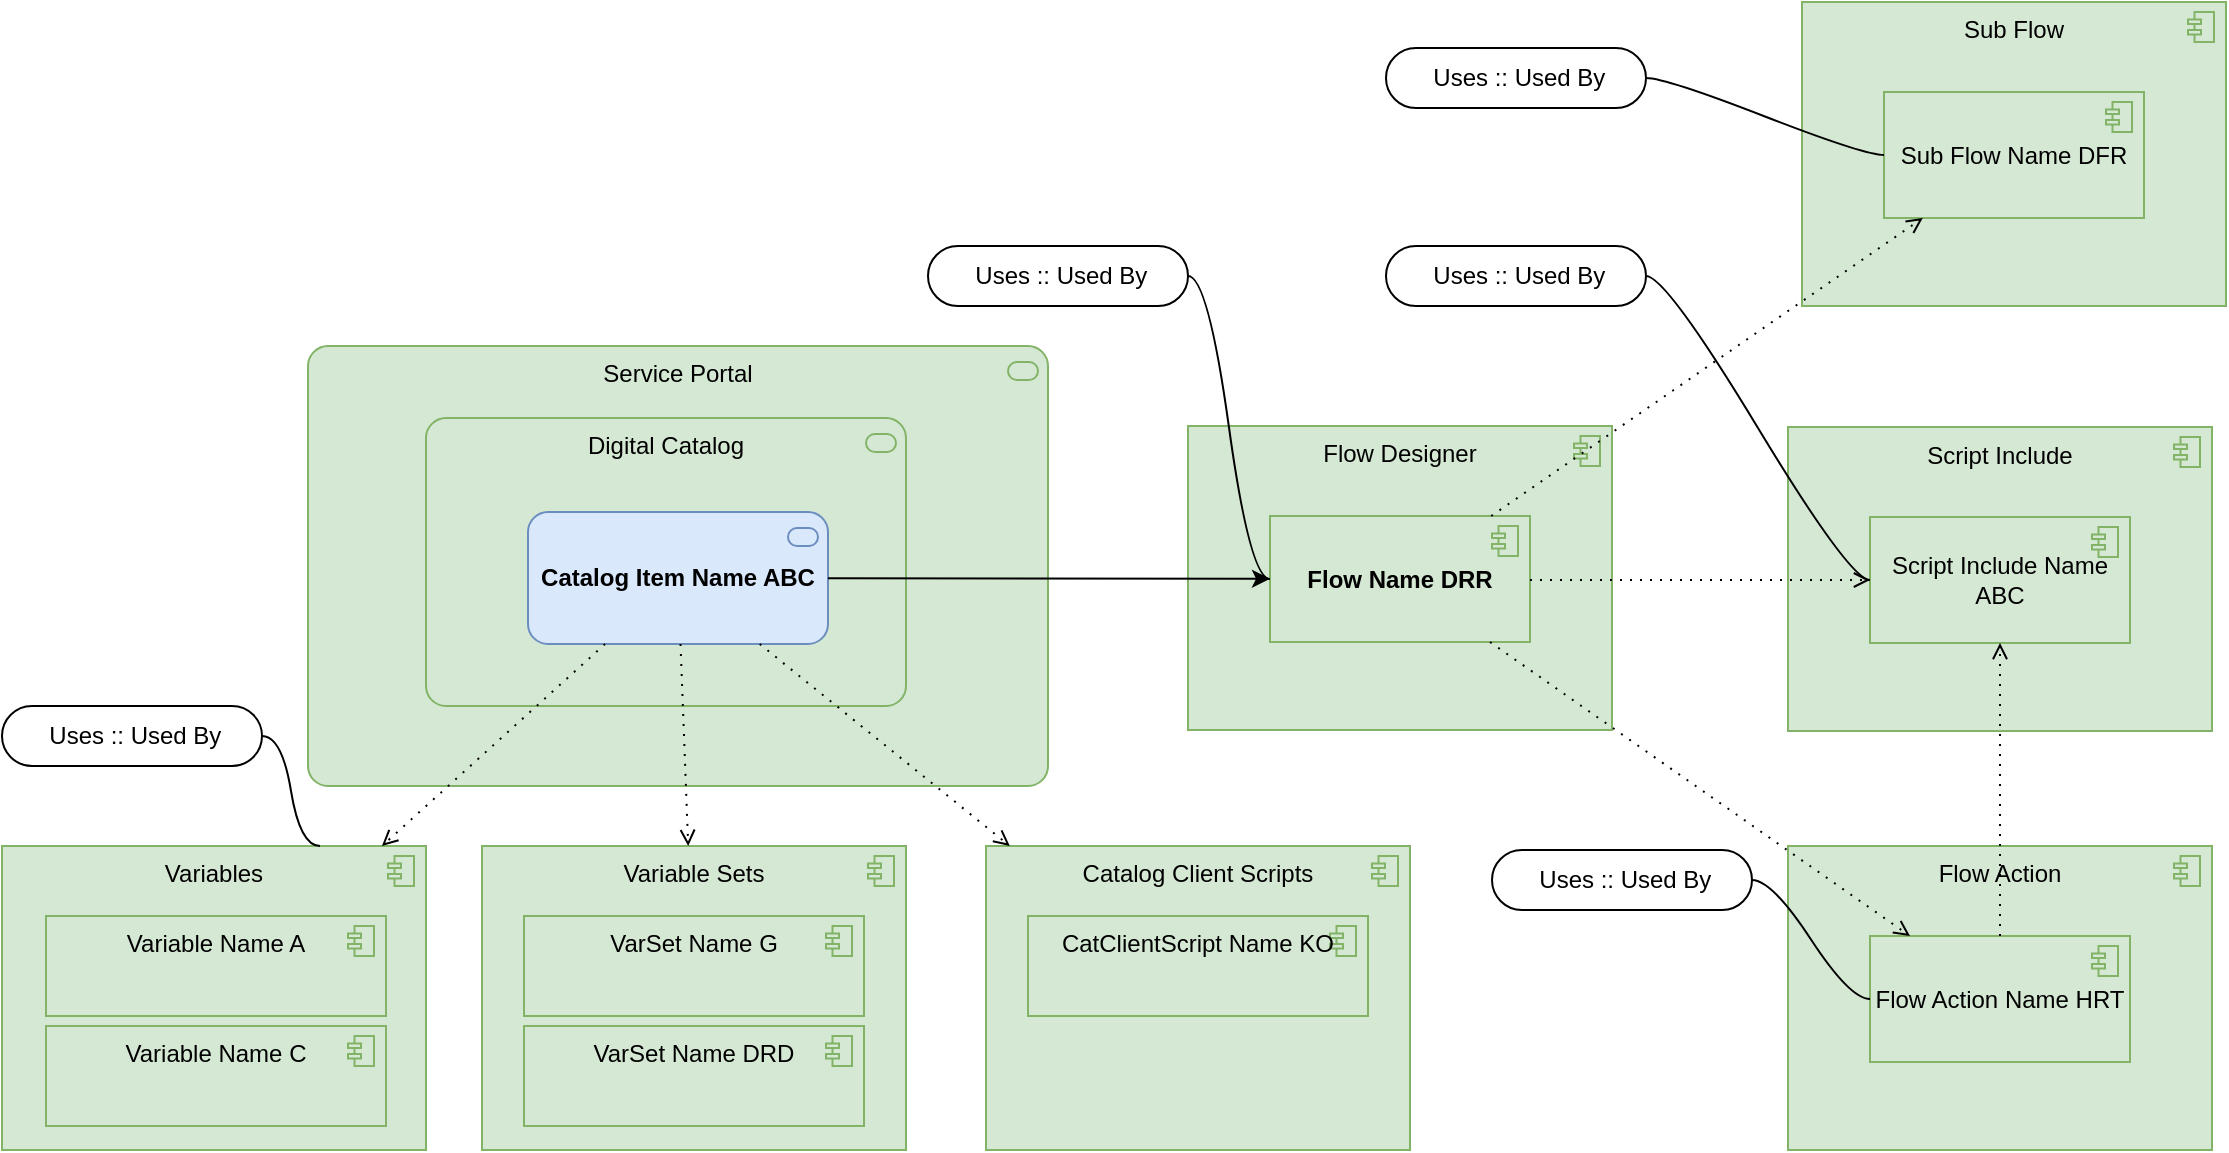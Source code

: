 <mxfile version="24.3.1" type="github" pages="7">
  <diagram name="SampleABC" id="A-9OroKqDIvkVA6F5WEZ">
    <mxGraphModel dx="1280" dy="2370" grid="0" gridSize="10" guides="1" tooltips="1" connect="1" arrows="0" fold="1" page="1" pageScale="1" pageWidth="1654" pageHeight="1169" math="0" shadow="0">
      <root>
        <mxCell id="0" />
        <mxCell id="1" parent="0" />
        <mxCell id="bExT0kzbxadECput27eb-29" value="Flow Designer" style="html=1;outlineConnect=0;whiteSpace=wrap;fillColor=#d5e8d4;shape=mxgraph.archimate3.application;appType=comp;archiType=square;strokeColor=#82b366;verticalAlign=top;align=center;horizontal=1;" parent="1" vertex="1">
          <mxGeometry x="791" y="-930" width="212" height="152" as="geometry" />
        </mxCell>
        <mxCell id="bExT0kzbxadECput27eb-30" value="Service Portal" style="html=1;outlineConnect=0;whiteSpace=wrap;fillColor=#d5e8d4;shape=mxgraph.archimate3.application;appType=serv;archiType=rounded;strokeColor=#82b366;verticalAlign=top;" parent="1" vertex="1">
          <mxGeometry x="351" y="-970" width="370" height="220" as="geometry" />
        </mxCell>
        <mxCell id="bExT0kzbxadECput27eb-35" value="Digital Catalog" style="html=1;outlineConnect=0;whiteSpace=wrap;fillColor=#d5e8d4;shape=mxgraph.archimate3.application;appType=serv;archiType=rounded;strokeColor=#82b366;verticalAlign=top;" parent="1" vertex="1">
          <mxGeometry x="410" y="-934" width="240" height="144" as="geometry" />
        </mxCell>
        <mxCell id="bExT0kzbxadECput27eb-36" value="Catalog Item Name ABC" style="html=1;outlineConnect=0;whiteSpace=wrap;fillColor=#dae8fc;shape=mxgraph.archimate3.application;appType=serv;archiType=rounded;strokeColor=#6c8ebf;verticalAlign=middle;fontStyle=1" parent="1" vertex="1">
          <mxGeometry x="461" y="-887" width="150" height="66" as="geometry" />
        </mxCell>
        <mxCell id="bExT0kzbxadECput27eb-37" value="Flow Name DRR" style="html=1;outlineConnect=0;whiteSpace=wrap;fillColor=#d5e8d4;shape=mxgraph.archimate3.application;appType=comp;archiType=square;strokeColor=#82b366;verticalAlign=middle;align=center;horizontal=1;fontStyle=1" parent="1" vertex="1">
          <mxGeometry x="832" y="-885" width="130" height="63" as="geometry" />
        </mxCell>
        <mxCell id="bExT0kzbxadECput27eb-38" value="Script Include" style="html=1;outlineConnect=0;whiteSpace=wrap;fillColor=#d5e8d4;shape=mxgraph.archimate3.application;appType=comp;archiType=square;strokeColor=#82b366;verticalAlign=top;align=center;horizontal=1;" parent="1" vertex="1">
          <mxGeometry x="1091" y="-929.5" width="212" height="152" as="geometry" />
        </mxCell>
        <mxCell id="bExT0kzbxadECput27eb-39" value="Script Include Name ABC" style="html=1;outlineConnect=0;whiteSpace=wrap;fillColor=#d5e8d4;shape=mxgraph.archimate3.application;appType=comp;archiType=square;strokeColor=#82b366;verticalAlign=middle;align=center;horizontal=1;" parent="1" vertex="1">
          <mxGeometry x="1132" y="-884.5" width="130" height="63" as="geometry" />
        </mxCell>
        <mxCell id="bExT0kzbxadECput27eb-40" value="" style="edgeStyle=none;rounded=0;orthogonalLoop=1;jettySize=auto;html=1;fontSize=6;fontStyle=0" parent="1" source="bExT0kzbxadECput27eb-36" target="bExT0kzbxadECput27eb-37" edge="1">
          <mxGeometry relative="1" as="geometry">
            <mxPoint x="672" y="-1192" as="sourcePoint" />
            <mxPoint x="715" y="-1192" as="targetPoint" />
          </mxGeometry>
        </mxCell>
        <mxCell id="hZgEfHIdsKpW8M-fYpEk-4" value="&amp;nbsp;Uses :: Used By" style="whiteSpace=wrap;html=1;rounded=1;arcSize=50;align=center;verticalAlign=middle;strokeWidth=1;autosize=1;spacing=4;treeFolding=1;treeMoving=1;newEdgeStyle={&quot;edgeStyle&quot;:&quot;entityRelationEdgeStyle&quot;,&quot;startArrow&quot;:&quot;none&quot;,&quot;endArrow&quot;:&quot;none&quot;,&quot;segment&quot;:10,&quot;curved&quot;:1,&quot;sourcePerimeterSpacing&quot;:0,&quot;targetPerimeterSpacing&quot;:0};" parent="1" vertex="1">
          <mxGeometry x="661" y="-1020" width="130" height="30" as="geometry" />
        </mxCell>
        <mxCell id="hZgEfHIdsKpW8M-fYpEk-5" value="" style="edgeStyle=entityRelationEdgeStyle;startArrow=none;endArrow=none;segment=10;curved=1;sourcePerimeterSpacing=0;targetPerimeterSpacing=0;rounded=0;" parent="1" source="hZgEfHIdsKpW8M-fYpEk-4" target="bExT0kzbxadECput27eb-37" edge="1">
          <mxGeometry relative="1" as="geometry">
            <mxPoint x="830" y="-851" as="sourcePoint" />
            <mxPoint x="851" y="-985" as="targetPoint" />
          </mxGeometry>
        </mxCell>
        <mxCell id="hZgEfHIdsKpW8M-fYpEk-6" value="" style="edgeStyle=elbowEdgeStyle;html=1;endArrow=open;elbow=vertical;endFill=0;dashed=1;dashPattern=1 4;rounded=0;" parent="1" source="bExT0kzbxadECput27eb-37" target="bExT0kzbxadECput27eb-39" edge="1">
          <mxGeometry width="160" relative="1" as="geometry">
            <mxPoint x="750" y="-580" as="sourcePoint" />
            <mxPoint x="910" y="-580" as="targetPoint" />
          </mxGeometry>
        </mxCell>
        <mxCell id="hZgEfHIdsKpW8M-fYpEk-7" value="&amp;nbsp;Uses :: Used By" style="whiteSpace=wrap;html=1;rounded=1;arcSize=50;align=center;verticalAlign=middle;strokeWidth=1;autosize=1;spacing=4;treeFolding=1;treeMoving=1;newEdgeStyle={&quot;edgeStyle&quot;:&quot;entityRelationEdgeStyle&quot;,&quot;startArrow&quot;:&quot;none&quot;,&quot;endArrow&quot;:&quot;none&quot;,&quot;segment&quot;:10,&quot;curved&quot;:1,&quot;sourcePerimeterSpacing&quot;:0,&quot;targetPerimeterSpacing&quot;:0};" parent="1" vertex="1">
          <mxGeometry x="890" y="-1020" width="130" height="30" as="geometry" />
        </mxCell>
        <mxCell id="hZgEfHIdsKpW8M-fYpEk-8" value="" style="edgeStyle=entityRelationEdgeStyle;startArrow=none;endArrow=none;segment=10;curved=1;sourcePerimeterSpacing=0;targetPerimeterSpacing=0;rounded=0;" parent="1" source="hZgEfHIdsKpW8M-fYpEk-7" target="bExT0kzbxadECput27eb-39" edge="1">
          <mxGeometry relative="1" as="geometry">
            <mxPoint x="1080" y="-851" as="sourcePoint" />
            <mxPoint x="1082" y="-853" as="targetPoint" />
          </mxGeometry>
        </mxCell>
        <mxCell id="WTtcxoy8Z3xM4anHphvE-1" value="Variables" style="html=1;outlineConnect=0;whiteSpace=wrap;fillColor=#d5e8d4;shape=mxgraph.archimate3.application;appType=comp;archiType=square;strokeColor=#82b366;verticalAlign=top;align=center;horizontal=1;" parent="1" vertex="1">
          <mxGeometry x="198" y="-720" width="212" height="152" as="geometry" />
        </mxCell>
        <mxCell id="WTtcxoy8Z3xM4anHphvE-2" value="Variable Sets" style="html=1;outlineConnect=0;whiteSpace=wrap;fillColor=#d5e8d4;shape=mxgraph.archimate3.application;appType=comp;archiType=square;strokeColor=#82b366;verticalAlign=top;align=center;horizontal=1;" parent="1" vertex="1">
          <mxGeometry x="438" y="-720" width="212" height="152" as="geometry" />
        </mxCell>
        <mxCell id="WTtcxoy8Z3xM4anHphvE-3" value="" style="html=1;endArrow=open;elbow=vertical;endFill=0;dashed=1;dashPattern=1 4;rounded=0;" parent="1" source="bExT0kzbxadECput27eb-36" target="WTtcxoy8Z3xM4anHphvE-1" edge="1">
          <mxGeometry width="160" relative="1" as="geometry">
            <mxPoint x="972" y="-843" as="sourcePoint" />
            <mxPoint x="1142" y="-843" as="targetPoint" />
          </mxGeometry>
        </mxCell>
        <mxCell id="WTtcxoy8Z3xM4anHphvE-4" value="" style="html=1;endArrow=open;elbow=vertical;endFill=0;dashed=1;dashPattern=1 4;rounded=0;" parent="1" source="bExT0kzbxadECput27eb-36" target="WTtcxoy8Z3xM4anHphvE-2" edge="1">
          <mxGeometry width="160" relative="1" as="geometry">
            <mxPoint x="982" y="-833" as="sourcePoint" />
            <mxPoint x="1152" y="-833" as="targetPoint" />
          </mxGeometry>
        </mxCell>
        <mxCell id="WTtcxoy8Z3xM4anHphvE-5" value="Catalog Client Scripts" style="html=1;outlineConnect=0;whiteSpace=wrap;fillColor=#d5e8d4;shape=mxgraph.archimate3.application;appType=comp;archiType=square;strokeColor=#82b366;verticalAlign=top;align=center;horizontal=1;" parent="1" vertex="1">
          <mxGeometry x="690" y="-720" width="212" height="152" as="geometry" />
        </mxCell>
        <mxCell id="WTtcxoy8Z3xM4anHphvE-6" value="" style="html=1;endArrow=open;elbow=vertical;endFill=0;dashed=1;dashPattern=1 4;rounded=0;" parent="1" source="bExT0kzbxadECput27eb-36" target="WTtcxoy8Z3xM4anHphvE-5" edge="1">
          <mxGeometry width="160" relative="1" as="geometry">
            <mxPoint x="570" y="-811" as="sourcePoint" />
            <mxPoint x="660" y="-690" as="targetPoint" />
          </mxGeometry>
        </mxCell>
        <mxCell id="WTtcxoy8Z3xM4anHphvE-7" value="Variable Name A" style="html=1;outlineConnect=0;whiteSpace=wrap;fillColor=#d5e8d4;shape=mxgraph.archimate3.application;appType=comp;archiType=square;strokeColor=#82b366;verticalAlign=top;align=center;horizontal=1;" parent="1" vertex="1">
          <mxGeometry x="220" y="-685" width="170" height="50" as="geometry" />
        </mxCell>
        <mxCell id="WTtcxoy8Z3xM4anHphvE-8" value="Variable Name C" style="html=1;outlineConnect=0;whiteSpace=wrap;fillColor=#d5e8d4;shape=mxgraph.archimate3.application;appType=comp;archiType=square;strokeColor=#82b366;verticalAlign=top;align=center;horizontal=1;" parent="1" vertex="1">
          <mxGeometry x="220" y="-630" width="170" height="50" as="geometry" />
        </mxCell>
        <mxCell id="WTtcxoy8Z3xM4anHphvE-9" value="VarSet Name G" style="html=1;outlineConnect=0;whiteSpace=wrap;fillColor=#d5e8d4;shape=mxgraph.archimate3.application;appType=comp;archiType=square;strokeColor=#82b366;verticalAlign=top;align=center;horizontal=1;" parent="1" vertex="1">
          <mxGeometry x="459" y="-685" width="170" height="50" as="geometry" />
        </mxCell>
        <mxCell id="WTtcxoy8Z3xM4anHphvE-10" value="VarSet Name DRD" style="html=1;outlineConnect=0;whiteSpace=wrap;fillColor=#d5e8d4;shape=mxgraph.archimate3.application;appType=comp;archiType=square;strokeColor=#82b366;verticalAlign=top;align=center;horizontal=1;" parent="1" vertex="1">
          <mxGeometry x="459" y="-630" width="170" height="50" as="geometry" />
        </mxCell>
        <mxCell id="WTtcxoy8Z3xM4anHphvE-11" value="CatClientScript Name KO" style="html=1;outlineConnect=0;whiteSpace=wrap;fillColor=#d5e8d4;shape=mxgraph.archimate3.application;appType=comp;archiType=square;strokeColor=#82b366;verticalAlign=top;align=center;horizontal=1;" parent="1" vertex="1">
          <mxGeometry x="711" y="-685" width="170" height="50" as="geometry" />
        </mxCell>
        <mxCell id="WTtcxoy8Z3xM4anHphvE-12" value="&amp;nbsp;Uses :: Used By" style="whiteSpace=wrap;html=1;rounded=1;arcSize=50;align=center;verticalAlign=middle;strokeWidth=1;autosize=1;spacing=4;treeFolding=1;treeMoving=1;newEdgeStyle={&quot;edgeStyle&quot;:&quot;entityRelationEdgeStyle&quot;,&quot;startArrow&quot;:&quot;none&quot;,&quot;endArrow&quot;:&quot;none&quot;,&quot;segment&quot;:10,&quot;curved&quot;:1,&quot;sourcePerimeterSpacing&quot;:0,&quot;targetPerimeterSpacing&quot;:0};" parent="1" vertex="1">
          <mxGeometry x="198" y="-790" width="130" height="30" as="geometry" />
        </mxCell>
        <mxCell id="WTtcxoy8Z3xM4anHphvE-13" value="" style="edgeStyle=entityRelationEdgeStyle;startArrow=none;endArrow=none;segment=10;curved=1;sourcePerimeterSpacing=0;targetPerimeterSpacing=0;rounded=0;entryX=0.75;entryY=0;entryDx=0;entryDy=0;entryPerimeter=0;" parent="1" source="WTtcxoy8Z3xM4anHphvE-12" target="WTtcxoy8Z3xM4anHphvE-1" edge="1">
          <mxGeometry relative="1" as="geometry">
            <mxPoint x="1122" y="-361" as="sourcePoint" />
            <mxPoint x="1174" y="-363" as="targetPoint" />
          </mxGeometry>
        </mxCell>
        <mxCell id="D9OswgqRkzga2QROR94S-1" value="Sub Flow" style="html=1;outlineConnect=0;whiteSpace=wrap;fillColor=#d5e8d4;shape=mxgraph.archimate3.application;appType=comp;archiType=square;strokeColor=#82b366;verticalAlign=top;align=center;horizontal=1;" parent="1" vertex="1">
          <mxGeometry x="1098" y="-1142" width="212" height="152" as="geometry" />
        </mxCell>
        <mxCell id="D9OswgqRkzga2QROR94S-2" value="Sub Flow Name DFR" style="html=1;outlineConnect=0;whiteSpace=wrap;fillColor=#d5e8d4;shape=mxgraph.archimate3.application;appType=comp;archiType=square;strokeColor=#82b366;verticalAlign=middle;align=center;horizontal=1;" parent="1" vertex="1">
          <mxGeometry x="1139" y="-1097" width="130" height="63" as="geometry" />
        </mxCell>
        <mxCell id="D9OswgqRkzga2QROR94S-3" value="Flow Action" style="html=1;outlineConnect=0;whiteSpace=wrap;fillColor=#d5e8d4;shape=mxgraph.archimate3.application;appType=comp;archiType=square;strokeColor=#82b366;verticalAlign=top;align=center;horizontal=1;" parent="1" vertex="1">
          <mxGeometry x="1091" y="-720" width="212" height="152" as="geometry" />
        </mxCell>
        <mxCell id="D9OswgqRkzga2QROR94S-4" value="Flow Action Name HRT" style="html=1;outlineConnect=0;whiteSpace=wrap;fillColor=#d5e8d4;shape=mxgraph.archimate3.application;appType=comp;archiType=square;strokeColor=#82b366;verticalAlign=middle;align=center;horizontal=1;" parent="1" vertex="1">
          <mxGeometry x="1132" y="-675" width="130" height="63" as="geometry" />
        </mxCell>
        <mxCell id="D9OswgqRkzga2QROR94S-5" value="" style="edgeStyle=elbowEdgeStyle;html=1;endArrow=open;elbow=vertical;endFill=0;dashed=1;dashPattern=1 4;rounded=0;" parent="1" source="D9OswgqRkzga2QROR94S-4" target="bExT0kzbxadECput27eb-39" edge="1">
          <mxGeometry width="160" relative="1" as="geometry">
            <mxPoint x="972" y="-843" as="sourcePoint" />
            <mxPoint x="1142" y="-843" as="targetPoint" />
          </mxGeometry>
        </mxCell>
        <mxCell id="D9OswgqRkzga2QROR94S-6" value="" style="html=1;endArrow=open;elbow=vertical;endFill=0;dashed=1;dashPattern=1 4;rounded=0;" parent="1" source="bExT0kzbxadECput27eb-37" target="D9OswgqRkzga2QROR94S-2" edge="1">
          <mxGeometry width="160" relative="1" as="geometry">
            <mxPoint x="982" y="-833" as="sourcePoint" />
            <mxPoint x="1152" y="-833" as="targetPoint" />
          </mxGeometry>
        </mxCell>
        <mxCell id="D9OswgqRkzga2QROR94S-7" value="" style="html=1;endArrow=open;elbow=vertical;endFill=0;dashed=1;dashPattern=1 4;rounded=0;" parent="1" source="bExT0kzbxadECput27eb-37" target="D9OswgqRkzga2QROR94S-4" edge="1">
          <mxGeometry width="160" relative="1" as="geometry">
            <mxPoint x="953" y="-875" as="sourcePoint" />
            <mxPoint x="1168" y="-1024" as="targetPoint" />
          </mxGeometry>
        </mxCell>
        <mxCell id="D9OswgqRkzga2QROR94S-9" value="&amp;nbsp;Uses :: Used By" style="whiteSpace=wrap;html=1;rounded=1;arcSize=50;align=center;verticalAlign=middle;strokeWidth=1;autosize=1;spacing=4;treeFolding=1;treeMoving=1;newEdgeStyle={&quot;edgeStyle&quot;:&quot;entityRelationEdgeStyle&quot;,&quot;startArrow&quot;:&quot;none&quot;,&quot;endArrow&quot;:&quot;none&quot;,&quot;segment&quot;:10,&quot;curved&quot;:1,&quot;sourcePerimeterSpacing&quot;:0,&quot;targetPerimeterSpacing&quot;:0};" parent="1" vertex="1">
          <mxGeometry x="890" y="-1119" width="130" height="30" as="geometry" />
        </mxCell>
        <mxCell id="D9OswgqRkzga2QROR94S-10" value="" style="edgeStyle=entityRelationEdgeStyle;startArrow=none;endArrow=none;segment=10;curved=1;sourcePerimeterSpacing=0;targetPerimeterSpacing=0;rounded=0;" parent="1" source="D9OswgqRkzga2QROR94S-9" target="D9OswgqRkzga2QROR94S-2" edge="1">
          <mxGeometry relative="1" as="geometry">
            <mxPoint x="1080" y="-950" as="sourcePoint" />
            <mxPoint x="1132" y="-952" as="targetPoint" />
          </mxGeometry>
        </mxCell>
        <mxCell id="D9OswgqRkzga2QROR94S-11" value="&amp;nbsp;Uses :: Used By" style="whiteSpace=wrap;html=1;rounded=1;arcSize=50;align=center;verticalAlign=middle;strokeWidth=1;autosize=1;spacing=4;treeFolding=1;treeMoving=1;newEdgeStyle={&quot;edgeStyle&quot;:&quot;entityRelationEdgeStyle&quot;,&quot;startArrow&quot;:&quot;none&quot;,&quot;endArrow&quot;:&quot;none&quot;,&quot;segment&quot;:10,&quot;curved&quot;:1,&quot;sourcePerimeterSpacing&quot;:0,&quot;targetPerimeterSpacing&quot;:0};" parent="1" vertex="1">
          <mxGeometry x="943" y="-718" width="130" height="30" as="geometry" />
        </mxCell>
        <mxCell id="D9OswgqRkzga2QROR94S-12" value="" style="edgeStyle=entityRelationEdgeStyle;startArrow=none;endArrow=none;segment=10;curved=1;sourcePerimeterSpacing=0;targetPerimeterSpacing=0;rounded=0;" parent="1" source="D9OswgqRkzga2QROR94S-11" target="D9OswgqRkzga2QROR94S-4" edge="1">
          <mxGeometry relative="1" as="geometry">
            <mxPoint x="1061" y="-591" as="sourcePoint" />
            <mxPoint x="1113" y="-593" as="targetPoint" />
          </mxGeometry>
        </mxCell>
      </root>
    </mxGraphModel>
  </diagram>
  <diagram name="SampleABCprod" id="qBXwc8IpFY3Q3ySBvBQi">
    <mxGraphModel dx="1280" dy="2370" grid="0" gridSize="10" guides="1" tooltips="1" connect="1" arrows="0" fold="1" page="1" pageScale="1" pageWidth="1654" pageHeight="1169" math="0" shadow="0">
      <root>
        <mxCell id="TrwkNPczCvK4fB73oI4r-0" />
        <mxCell id="TrwkNPczCvK4fB73oI4r-1" parent="TrwkNPczCvK4fB73oI4r-0" />
        <mxCell id="TrwkNPczCvK4fB73oI4r-2" value="Flow Designer" style="html=1;outlineConnect=0;whiteSpace=wrap;fillColor=#d5e8d4;shape=mxgraph.archimate3.application;appType=comp;archiType=square;strokeColor=#82b366;verticalAlign=top;align=center;horizontal=1;" parent="TrwkNPczCvK4fB73oI4r-1" vertex="1">
          <mxGeometry x="791" y="-930" width="212" height="152" as="geometry" />
        </mxCell>
        <mxCell id="TrwkNPczCvK4fB73oI4r-3" value="Service Portal" style="html=1;outlineConnect=0;whiteSpace=wrap;fillColor=#dae8fc;shape=mxgraph.archimate3.application;appType=serv;archiType=rounded;strokeColor=#6c8ebf;verticalAlign=top;" parent="TrwkNPczCvK4fB73oI4r-1" vertex="1">
          <mxGeometry x="351" y="-970" width="370" height="220" as="geometry" />
        </mxCell>
        <mxCell id="TrwkNPczCvK4fB73oI4r-4" value="Digital Catalog" style="html=1;outlineConnect=0;whiteSpace=wrap;fillColor=#dae8fc;shape=mxgraph.archimate3.application;appType=serv;archiType=rounded;strokeColor=#6c8ebf;verticalAlign=top;" parent="TrwkNPczCvK4fB73oI4r-1" vertex="1">
          <mxGeometry x="410" y="-934" width="240" height="144" as="geometry" />
        </mxCell>
        <mxCell id="TrwkNPczCvK4fB73oI4r-5" value="Catalog Item Name ABC" style="html=1;outlineConnect=0;whiteSpace=wrap;fillColor=#dae8fc;shape=mxgraph.archimate3.application;appType=serv;archiType=rounded;strokeColor=#6c8ebf;verticalAlign=middle;fontStyle=1" parent="TrwkNPczCvK4fB73oI4r-1" vertex="1">
          <mxGeometry x="461" y="-887" width="150" height="66" as="geometry" />
        </mxCell>
        <mxCell id="TrwkNPczCvK4fB73oI4r-6" value="Flow Name DRR" style="html=1;outlineConnect=0;whiteSpace=wrap;fillColor=#d5e8d4;shape=mxgraph.archimate3.application;appType=comp;archiType=square;strokeColor=#82b366;verticalAlign=middle;align=center;horizontal=1;fontStyle=1" parent="TrwkNPczCvK4fB73oI4r-1" vertex="1">
          <mxGeometry x="832" y="-885" width="130" height="63" as="geometry" />
        </mxCell>
        <mxCell id="TrwkNPczCvK4fB73oI4r-7" value="Script Include" style="html=1;outlineConnect=0;whiteSpace=wrap;fillColor=#d5e8d4;shape=mxgraph.archimate3.application;appType=comp;archiType=square;strokeColor=#82b366;verticalAlign=top;align=center;horizontal=1;" parent="TrwkNPczCvK4fB73oI4r-1" vertex="1">
          <mxGeometry x="1091" y="-929.5" width="212" height="152" as="geometry" />
        </mxCell>
        <mxCell id="TrwkNPczCvK4fB73oI4r-8" value="Script Include Name ABC" style="html=1;outlineConnect=0;whiteSpace=wrap;fillColor=#d5e8d4;shape=mxgraph.archimate3.application;appType=comp;archiType=square;strokeColor=#82b366;verticalAlign=middle;align=center;horizontal=1;" parent="TrwkNPczCvK4fB73oI4r-1" vertex="1">
          <mxGeometry x="1132" y="-884.5" width="130" height="63" as="geometry" />
        </mxCell>
        <mxCell id="TrwkNPczCvK4fB73oI4r-9" value="" style="edgeStyle=none;rounded=0;orthogonalLoop=1;jettySize=auto;html=1;fontSize=6;fontStyle=0" parent="TrwkNPczCvK4fB73oI4r-1" source="TrwkNPczCvK4fB73oI4r-5" target="TrwkNPczCvK4fB73oI4r-6" edge="1">
          <mxGeometry relative="1" as="geometry">
            <mxPoint x="672" y="-1192" as="sourcePoint" />
            <mxPoint x="715" y="-1192" as="targetPoint" />
          </mxGeometry>
        </mxCell>
        <mxCell id="TrwkNPczCvK4fB73oI4r-10" value="&amp;nbsp;Uses :: Used By" style="whiteSpace=wrap;html=1;rounded=1;arcSize=50;align=center;verticalAlign=middle;strokeWidth=1;autosize=1;spacing=4;treeFolding=1;treeMoving=1;newEdgeStyle={&quot;edgeStyle&quot;:&quot;entityRelationEdgeStyle&quot;,&quot;startArrow&quot;:&quot;none&quot;,&quot;endArrow&quot;:&quot;none&quot;,&quot;segment&quot;:10,&quot;curved&quot;:1,&quot;sourcePerimeterSpacing&quot;:0,&quot;targetPerimeterSpacing&quot;:0};" parent="TrwkNPczCvK4fB73oI4r-1" vertex="1">
          <mxGeometry x="661" y="-1020" width="130" height="30" as="geometry" />
        </mxCell>
        <mxCell id="TrwkNPczCvK4fB73oI4r-11" value="" style="edgeStyle=entityRelationEdgeStyle;startArrow=none;endArrow=none;segment=10;curved=1;sourcePerimeterSpacing=0;targetPerimeterSpacing=0;rounded=0;" parent="TrwkNPczCvK4fB73oI4r-1" source="TrwkNPczCvK4fB73oI4r-10" target="TrwkNPczCvK4fB73oI4r-6" edge="1">
          <mxGeometry relative="1" as="geometry">
            <mxPoint x="830" y="-851" as="sourcePoint" />
            <mxPoint x="851" y="-985" as="targetPoint" />
          </mxGeometry>
        </mxCell>
        <mxCell id="TrwkNPczCvK4fB73oI4r-12" value="" style="edgeStyle=elbowEdgeStyle;html=1;endArrow=open;elbow=vertical;endFill=0;dashed=1;dashPattern=1 4;rounded=0;" parent="TrwkNPczCvK4fB73oI4r-1" source="TrwkNPczCvK4fB73oI4r-6" target="TrwkNPczCvK4fB73oI4r-8" edge="1">
          <mxGeometry width="160" relative="1" as="geometry">
            <mxPoint x="750" y="-580" as="sourcePoint" />
            <mxPoint x="910" y="-580" as="targetPoint" />
          </mxGeometry>
        </mxCell>
        <mxCell id="TrwkNPczCvK4fB73oI4r-13" value="&amp;nbsp;Uses :: Used By" style="whiteSpace=wrap;html=1;rounded=1;arcSize=50;align=center;verticalAlign=middle;strokeWidth=1;autosize=1;spacing=4;treeFolding=1;treeMoving=1;newEdgeStyle={&quot;edgeStyle&quot;:&quot;entityRelationEdgeStyle&quot;,&quot;startArrow&quot;:&quot;none&quot;,&quot;endArrow&quot;:&quot;none&quot;,&quot;segment&quot;:10,&quot;curved&quot;:1,&quot;sourcePerimeterSpacing&quot;:0,&quot;targetPerimeterSpacing&quot;:0};" parent="TrwkNPczCvK4fB73oI4r-1" vertex="1">
          <mxGeometry x="890" y="-1020" width="130" height="30" as="geometry" />
        </mxCell>
        <mxCell id="TrwkNPczCvK4fB73oI4r-14" value="" style="edgeStyle=entityRelationEdgeStyle;startArrow=none;endArrow=none;segment=10;curved=1;sourcePerimeterSpacing=0;targetPerimeterSpacing=0;rounded=0;" parent="TrwkNPczCvK4fB73oI4r-1" source="TrwkNPczCvK4fB73oI4r-13" target="TrwkNPczCvK4fB73oI4r-8" edge="1">
          <mxGeometry relative="1" as="geometry">
            <mxPoint x="1080" y="-851" as="sourcePoint" />
            <mxPoint x="1082" y="-853" as="targetPoint" />
          </mxGeometry>
        </mxCell>
        <mxCell id="TrwkNPczCvK4fB73oI4r-15" value="Variables" style="html=1;outlineConnect=0;whiteSpace=wrap;fillColor=#d5e8d4;shape=mxgraph.archimate3.application;appType=comp;archiType=square;strokeColor=#82b366;verticalAlign=top;align=center;horizontal=1;" parent="TrwkNPczCvK4fB73oI4r-1" vertex="1">
          <mxGeometry x="198" y="-720" width="212" height="152" as="geometry" />
        </mxCell>
        <mxCell id="TrwkNPczCvK4fB73oI4r-16" value="Variable Sets" style="html=1;outlineConnect=0;whiteSpace=wrap;fillColor=#d5e8d4;shape=mxgraph.archimate3.application;appType=comp;archiType=square;strokeColor=#82b366;verticalAlign=top;align=center;horizontal=1;" parent="TrwkNPczCvK4fB73oI4r-1" vertex="1">
          <mxGeometry x="438" y="-720" width="212" height="152" as="geometry" />
        </mxCell>
        <mxCell id="TrwkNPczCvK4fB73oI4r-17" value="" style="html=1;endArrow=open;elbow=vertical;endFill=0;dashed=1;dashPattern=1 4;rounded=0;" parent="TrwkNPczCvK4fB73oI4r-1" source="TrwkNPczCvK4fB73oI4r-5" target="TrwkNPczCvK4fB73oI4r-15" edge="1">
          <mxGeometry width="160" relative="1" as="geometry">
            <mxPoint x="972" y="-843" as="sourcePoint" />
            <mxPoint x="1142" y="-843" as="targetPoint" />
          </mxGeometry>
        </mxCell>
        <mxCell id="TrwkNPczCvK4fB73oI4r-18" value="" style="html=1;endArrow=open;elbow=vertical;endFill=0;dashed=1;dashPattern=1 4;rounded=0;" parent="TrwkNPczCvK4fB73oI4r-1" source="TrwkNPczCvK4fB73oI4r-5" target="TrwkNPczCvK4fB73oI4r-16" edge="1">
          <mxGeometry width="160" relative="1" as="geometry">
            <mxPoint x="982" y="-833" as="sourcePoint" />
            <mxPoint x="1152" y="-833" as="targetPoint" />
          </mxGeometry>
        </mxCell>
        <mxCell id="TrwkNPczCvK4fB73oI4r-19" value="Catalog Client Scripts" style="html=1;outlineConnect=0;whiteSpace=wrap;fillColor=#d5e8d4;shape=mxgraph.archimate3.application;appType=comp;archiType=square;strokeColor=#82b366;verticalAlign=top;align=center;horizontal=1;" parent="TrwkNPczCvK4fB73oI4r-1" vertex="1">
          <mxGeometry x="690" y="-720" width="212" height="152" as="geometry" />
        </mxCell>
        <mxCell id="TrwkNPczCvK4fB73oI4r-20" value="" style="html=1;endArrow=open;elbow=vertical;endFill=0;dashed=1;dashPattern=1 4;rounded=0;" parent="TrwkNPczCvK4fB73oI4r-1" source="TrwkNPczCvK4fB73oI4r-5" target="TrwkNPczCvK4fB73oI4r-19" edge="1">
          <mxGeometry width="160" relative="1" as="geometry">
            <mxPoint x="570" y="-811" as="sourcePoint" />
            <mxPoint x="660" y="-690" as="targetPoint" />
          </mxGeometry>
        </mxCell>
        <mxCell id="TrwkNPczCvK4fB73oI4r-21" value="Variable Name A" style="html=1;outlineConnect=0;whiteSpace=wrap;fillColor=#d5e8d4;shape=mxgraph.archimate3.application;appType=comp;archiType=square;strokeColor=#82b366;verticalAlign=top;align=center;horizontal=1;" parent="TrwkNPczCvK4fB73oI4r-1" vertex="1">
          <mxGeometry x="220" y="-685" width="170" height="50" as="geometry" />
        </mxCell>
        <mxCell id="TrwkNPczCvK4fB73oI4r-22" value="Variable Name C" style="html=1;outlineConnect=0;whiteSpace=wrap;fillColor=#d5e8d4;shape=mxgraph.archimate3.application;appType=comp;archiType=square;strokeColor=#82b366;verticalAlign=top;align=center;horizontal=1;" parent="TrwkNPczCvK4fB73oI4r-1" vertex="1">
          <mxGeometry x="220" y="-630" width="170" height="50" as="geometry" />
        </mxCell>
        <mxCell id="TrwkNPczCvK4fB73oI4r-23" value="VarSet Name G" style="html=1;outlineConnect=0;whiteSpace=wrap;fillColor=#d5e8d4;shape=mxgraph.archimate3.application;appType=comp;archiType=square;strokeColor=#82b366;verticalAlign=top;align=center;horizontal=1;" parent="TrwkNPczCvK4fB73oI4r-1" vertex="1">
          <mxGeometry x="459" y="-685" width="170" height="50" as="geometry" />
        </mxCell>
        <mxCell id="TrwkNPczCvK4fB73oI4r-24" value="VarSet Name DRD" style="html=1;outlineConnect=0;whiteSpace=wrap;fillColor=#d5e8d4;shape=mxgraph.archimate3.application;appType=comp;archiType=square;strokeColor=#82b366;verticalAlign=top;align=center;horizontal=1;" parent="TrwkNPczCvK4fB73oI4r-1" vertex="1">
          <mxGeometry x="459" y="-630" width="170" height="50" as="geometry" />
        </mxCell>
        <mxCell id="TrwkNPczCvK4fB73oI4r-25" value="CatClientScript Name KO" style="html=1;outlineConnect=0;whiteSpace=wrap;fillColor=#d5e8d4;shape=mxgraph.archimate3.application;appType=comp;archiType=square;strokeColor=#82b366;verticalAlign=top;align=center;horizontal=1;" parent="TrwkNPczCvK4fB73oI4r-1" vertex="1">
          <mxGeometry x="711" y="-685" width="170" height="50" as="geometry" />
        </mxCell>
        <mxCell id="TrwkNPczCvK4fB73oI4r-26" value="&amp;nbsp;Uses :: Used By" style="whiteSpace=wrap;html=1;rounded=1;arcSize=50;align=center;verticalAlign=middle;strokeWidth=1;autosize=1;spacing=4;treeFolding=1;treeMoving=1;newEdgeStyle={&quot;edgeStyle&quot;:&quot;entityRelationEdgeStyle&quot;,&quot;startArrow&quot;:&quot;none&quot;,&quot;endArrow&quot;:&quot;none&quot;,&quot;segment&quot;:10,&quot;curved&quot;:1,&quot;sourcePerimeterSpacing&quot;:0,&quot;targetPerimeterSpacing&quot;:0};" parent="TrwkNPczCvK4fB73oI4r-1" vertex="1">
          <mxGeometry x="198" y="-770" width="130" height="30" as="geometry" />
        </mxCell>
        <mxCell id="TrwkNPczCvK4fB73oI4r-27" value="" style="edgeStyle=entityRelationEdgeStyle;startArrow=none;endArrow=none;segment=10;curved=1;sourcePerimeterSpacing=0;targetPerimeterSpacing=0;rounded=0;entryX=0.75;entryY=0;entryDx=0;entryDy=0;entryPerimeter=0;" parent="TrwkNPczCvK4fB73oI4r-1" source="TrwkNPczCvK4fB73oI4r-26" target="TrwkNPczCvK4fB73oI4r-15" edge="1">
          <mxGeometry relative="1" as="geometry">
            <mxPoint x="1122" y="-361" as="sourcePoint" />
            <mxPoint x="1174" y="-363" as="targetPoint" />
          </mxGeometry>
        </mxCell>
        <mxCell id="TrwkNPczCvK4fB73oI4r-28" value="Sub Flow" style="html=1;outlineConnect=0;whiteSpace=wrap;fillColor=#d5e8d4;shape=mxgraph.archimate3.application;appType=comp;archiType=square;strokeColor=#82b366;verticalAlign=top;align=center;horizontal=1;" parent="TrwkNPczCvK4fB73oI4r-1" vertex="1">
          <mxGeometry x="1098" y="-1142" width="212" height="152" as="geometry" />
        </mxCell>
        <mxCell id="TrwkNPczCvK4fB73oI4r-29" value="Sub Flow Name DFR" style="html=1;outlineConnect=0;whiteSpace=wrap;fillColor=#d5e8d4;shape=mxgraph.archimate3.application;appType=comp;archiType=square;strokeColor=#82b366;verticalAlign=middle;align=center;horizontal=1;" parent="TrwkNPczCvK4fB73oI4r-1" vertex="1">
          <mxGeometry x="1139" y="-1097" width="130" height="63" as="geometry" />
        </mxCell>
        <mxCell id="TrwkNPczCvK4fB73oI4r-30" value="Flow Action" style="html=1;outlineConnect=0;whiteSpace=wrap;fillColor=#d5e8d4;shape=mxgraph.archimate3.application;appType=comp;archiType=square;strokeColor=#82b366;verticalAlign=top;align=center;horizontal=1;" parent="TrwkNPczCvK4fB73oI4r-1" vertex="1">
          <mxGeometry x="1091" y="-720" width="212" height="152" as="geometry" />
        </mxCell>
        <mxCell id="TrwkNPczCvK4fB73oI4r-31" value="Flow Action Name HRT" style="html=1;outlineConnect=0;whiteSpace=wrap;fillColor=#d5e8d4;shape=mxgraph.archimate3.application;appType=comp;archiType=square;strokeColor=#82b366;verticalAlign=middle;align=center;horizontal=1;" parent="TrwkNPczCvK4fB73oI4r-1" vertex="1">
          <mxGeometry x="1132" y="-675" width="130" height="63" as="geometry" />
        </mxCell>
        <mxCell id="TrwkNPczCvK4fB73oI4r-32" value="" style="edgeStyle=elbowEdgeStyle;html=1;endArrow=open;elbow=vertical;endFill=0;dashed=1;dashPattern=1 4;rounded=0;" parent="TrwkNPczCvK4fB73oI4r-1" source="TrwkNPczCvK4fB73oI4r-31" target="TrwkNPczCvK4fB73oI4r-8" edge="1">
          <mxGeometry width="160" relative="1" as="geometry">
            <mxPoint x="972" y="-843" as="sourcePoint" />
            <mxPoint x="1142" y="-843" as="targetPoint" />
          </mxGeometry>
        </mxCell>
        <mxCell id="TrwkNPczCvK4fB73oI4r-33" value="" style="html=1;endArrow=open;elbow=vertical;endFill=0;dashed=1;dashPattern=1 4;rounded=0;" parent="TrwkNPczCvK4fB73oI4r-1" source="TrwkNPczCvK4fB73oI4r-6" target="TrwkNPczCvK4fB73oI4r-29" edge="1">
          <mxGeometry width="160" relative="1" as="geometry">
            <mxPoint x="982" y="-833" as="sourcePoint" />
            <mxPoint x="1152" y="-833" as="targetPoint" />
          </mxGeometry>
        </mxCell>
        <mxCell id="TrwkNPczCvK4fB73oI4r-34" value="" style="html=1;endArrow=open;elbow=vertical;endFill=0;dashed=1;dashPattern=1 4;rounded=0;" parent="TrwkNPczCvK4fB73oI4r-1" source="TrwkNPczCvK4fB73oI4r-6" target="TrwkNPczCvK4fB73oI4r-31" edge="1">
          <mxGeometry width="160" relative="1" as="geometry">
            <mxPoint x="953" y="-875" as="sourcePoint" />
            <mxPoint x="1168" y="-1024" as="targetPoint" />
          </mxGeometry>
        </mxCell>
        <mxCell id="TrwkNPczCvK4fB73oI4r-35" value="&amp;nbsp;Uses :: Used By" style="whiteSpace=wrap;html=1;rounded=1;arcSize=50;align=center;verticalAlign=middle;strokeWidth=1;autosize=1;spacing=4;treeFolding=1;treeMoving=1;newEdgeStyle={&quot;edgeStyle&quot;:&quot;entityRelationEdgeStyle&quot;,&quot;startArrow&quot;:&quot;none&quot;,&quot;endArrow&quot;:&quot;none&quot;,&quot;segment&quot;:10,&quot;curved&quot;:1,&quot;sourcePerimeterSpacing&quot;:0,&quot;targetPerimeterSpacing&quot;:0};" parent="TrwkNPczCvK4fB73oI4r-1" vertex="1">
          <mxGeometry x="890" y="-1119" width="130" height="30" as="geometry" />
        </mxCell>
        <mxCell id="TrwkNPczCvK4fB73oI4r-36" value="" style="edgeStyle=entityRelationEdgeStyle;startArrow=none;endArrow=none;segment=10;curved=1;sourcePerimeterSpacing=0;targetPerimeterSpacing=0;rounded=0;" parent="TrwkNPczCvK4fB73oI4r-1" source="TrwkNPczCvK4fB73oI4r-35" target="TrwkNPczCvK4fB73oI4r-29" edge="1">
          <mxGeometry relative="1" as="geometry">
            <mxPoint x="1080" y="-950" as="sourcePoint" />
            <mxPoint x="1132" y="-952" as="targetPoint" />
          </mxGeometry>
        </mxCell>
        <mxCell id="TrwkNPczCvK4fB73oI4r-37" value="&amp;nbsp;Uses :: Used By" style="whiteSpace=wrap;html=1;rounded=1;arcSize=50;align=center;verticalAlign=middle;strokeWidth=1;autosize=1;spacing=4;treeFolding=1;treeMoving=1;newEdgeStyle={&quot;edgeStyle&quot;:&quot;entityRelationEdgeStyle&quot;,&quot;startArrow&quot;:&quot;none&quot;,&quot;endArrow&quot;:&quot;none&quot;,&quot;segment&quot;:10,&quot;curved&quot;:1,&quot;sourcePerimeterSpacing&quot;:0,&quot;targetPerimeterSpacing&quot;:0};" parent="TrwkNPczCvK4fB73oI4r-1" vertex="1">
          <mxGeometry x="943" y="-718" width="130" height="30" as="geometry" />
        </mxCell>
        <mxCell id="TrwkNPczCvK4fB73oI4r-38" value="" style="edgeStyle=entityRelationEdgeStyle;startArrow=none;endArrow=none;segment=10;curved=1;sourcePerimeterSpacing=0;targetPerimeterSpacing=0;rounded=0;" parent="TrwkNPczCvK4fB73oI4r-1" source="TrwkNPczCvK4fB73oI4r-37" target="TrwkNPczCvK4fB73oI4r-31" edge="1">
          <mxGeometry relative="1" as="geometry">
            <mxPoint x="1061" y="-591" as="sourcePoint" />
            <mxPoint x="1113" y="-593" as="targetPoint" />
          </mxGeometry>
        </mxCell>
        <mxCell id="_WzZyqSMbnuTvxhKVrld-0" value="Product Version EE" style="html=1;outlineConnect=0;whiteSpace=wrap;fillColor=#dae8fc;shape=mxgraph.archimate3.application;appType=serv;archiType=rounded;strokeColor=#6c8ebf;verticalAlign=middle;fontStyle=1" parent="TrwkNPczCvK4fB73oI4r-1" vertex="1">
          <mxGeometry x="193" y="-888" width="150" height="66" as="geometry" />
        </mxCell>
        <mxCell id="_WzZyqSMbnuTvxhKVrld-1" value="" style="html=1;endArrow=block;elbow=vertical;endFill=1;rounded=0;entryX=0;entryY=0.5;entryDx=0;entryDy=0;entryPerimeter=0;" parent="TrwkNPczCvK4fB73oI4r-1" source="_WzZyqSMbnuTvxhKVrld-0" target="TrwkNPczCvK4fB73oI4r-5" edge="1">
          <mxGeometry width="160" relative="1" as="geometry">
            <mxPoint x="510" y="-811" as="sourcePoint" />
            <mxPoint x="398" y="-710" as="targetPoint" />
          </mxGeometry>
        </mxCell>
        <mxCell id="_WzZyqSMbnuTvxhKVrld-3" value="&amp;nbsp;Uses :: Used By" style="whiteSpace=wrap;html=1;rounded=1;arcSize=50;align=center;verticalAlign=middle;strokeWidth=1;autosize=1;spacing=4;treeFolding=1;treeMoving=1;newEdgeStyle={&quot;edgeStyle&quot;:&quot;entityRelationEdgeStyle&quot;,&quot;startArrow&quot;:&quot;none&quot;,&quot;endArrow&quot;:&quot;none&quot;,&quot;segment&quot;:10,&quot;curved&quot;:1,&quot;sourcePerimeterSpacing&quot;:0,&quot;targetPerimeterSpacing&quot;:0};" parent="TrwkNPczCvK4fB73oI4r-1" vertex="1">
          <mxGeometry x="198" y="-811" width="130" height="30" as="geometry" />
        </mxCell>
        <mxCell id="_WzZyqSMbnuTvxhKVrld-4" value="" style="edgeStyle=entityRelationEdgeStyle;startArrow=none;endArrow=none;segment=10;curved=1;sourcePerimeterSpacing=0;targetPerimeterSpacing=0;rounded=0;" parent="TrwkNPczCvK4fB73oI4r-1" source="_WzZyqSMbnuTvxhKVrld-3" target="TrwkNPczCvK4fB73oI4r-5" edge="1">
          <mxGeometry relative="1" as="geometry">
            <mxPoint x="1100" y="-538" as="sourcePoint" />
            <mxPoint x="335" y="-897" as="targetPoint" />
          </mxGeometry>
        </mxCell>
        <mxCell id="_WzZyqSMbnuTvxhKVrld-5" value="Product EE" style="html=1;outlineConnect=0;whiteSpace=wrap;fillColor=#dae8fc;shape=mxgraph.archimate3.application;appType=serv;archiType=rounded;strokeColor=#6c8ebf;verticalAlign=middle;fontStyle=1" parent="TrwkNPczCvK4fB73oI4r-1" vertex="1">
          <mxGeometry x="193" y="-1062" width="150" height="66" as="geometry" />
        </mxCell>
        <mxCell id="_WzZyqSMbnuTvxhKVrld-6" value="" style="html=1;endArrow=open;elbow=vertical;endFill=0;dashed=1;dashPattern=1 4;rounded=0;" parent="TrwkNPczCvK4fB73oI4r-1" source="_WzZyqSMbnuTvxhKVrld-5" target="_WzZyqSMbnuTvxhKVrld-0" edge="1">
          <mxGeometry width="160" relative="1" as="geometry">
            <mxPoint x="547" y="-811" as="sourcePoint" />
            <mxPoint x="551" y="-710" as="targetPoint" />
          </mxGeometry>
        </mxCell>
      </root>
    </mxGraphModel>
  </diagram>
  <diagram name="Steps" id="tKhPI-3zVGFpUJM3FTgL">
    <mxGraphModel grid="0" page="1" gridSize="10" guides="1" tooltips="1" connect="1" arrows="0" fold="1" pageScale="1" pageWidth="1654" pageHeight="1169" math="0" shadow="0">
      <root>
        <mxCell id="2WpyOpmUHi61d3bDLpX6-0" />
        <mxCell id="2WpyOpmUHi61d3bDLpX6-1" parent="2WpyOpmUHi61d3bDLpX6-0" />
        <mxCell id="2WpyOpmUHi61d3bDLpX6-3" value="&lt;span&gt;Process Scan&lt;/span&gt;" style="html=1;outlineConnect=0;whiteSpace=wrap;fillColor=#d5e8d4;shape=mxgraph.archimate3.application;appType=proc;archiType=rounded;strokeColor=#82b366;verticalAlign=top;fontStyle=0" parent="2WpyOpmUHi61d3bDLpX6-1" vertex="1">
          <mxGeometry x="831" y="-824" width="458" height="243" as="geometry" />
        </mxCell>
        <mxCell id="2WpyOpmUHi61d3bDLpX6-4" value="&lt;span&gt;Event: Time&lt;/span&gt;" style="html=1;outlineConnect=0;whiteSpace=wrap;fillColor=#d5e8d4;shape=mxgraph.archimate3.event;strokeColor=#82b366;fontStyle=0;verticalAlign=top;" parent="2WpyOpmUHi61d3bDLpX6-1" vertex="1">
          <mxGeometry x="384" y="-739.5" width="158" height="79" as="geometry" />
        </mxCell>
        <mxCell id="2WpyOpmUHi61d3bDLpX6-5" value="&lt;span&gt;Execute Scan&lt;/span&gt;" style="html=1;outlineConnect=0;whiteSpace=wrap;fillColor=#d5e8d4;shape=mxgraph.archimate3.application;appType=proc;archiType=rounded;strokeColor=#82b366;verticalAlign=top;fontStyle=0" parent="2WpyOpmUHi61d3bDLpX6-1" vertex="1">
          <mxGeometry x="585" y="-820" width="201" height="240" as="geometry" />
        </mxCell>
        <mxCell id="2WpyOpmUHi61d3bDLpX6-6" value="" style="edgeStyle=none;rounded=0;orthogonalLoop=1;jettySize=auto;html=1;fontSize=6;fontStyle=0" parent="2WpyOpmUHi61d3bDLpX6-1" source="2WpyOpmUHi61d3bDLpX6-4" target="2WpyOpmUHi61d3bDLpX6-5" edge="1">
          <mxGeometry relative="1" as="geometry">
            <mxPoint x="498" y="-814" as="sourcePoint" />
            <mxPoint x="613" y="-788" as="targetPoint" />
          </mxGeometry>
        </mxCell>
        <mxCell id="2WpyOpmUHi61d3bDLpX6-7" value="&lt;font style=&quot;font-size: 12px;&quot;&gt;&lt;span&gt;1&lt;/span&gt;&lt;/font&gt;" style="edgeLabel;html=1;align=center;verticalAlign=middle;resizable=0;points=[];fontSize=6;fontStyle=0" parent="2WpyOpmUHi61d3bDLpX6-6" vertex="1" connectable="0">
          <mxGeometry x="0.4" y="-1" relative="1" as="geometry">
            <mxPoint x="-9" y="-1" as="offset" />
          </mxGeometry>
        </mxCell>
        <mxCell id="2WpyOpmUHi61d3bDLpX6-8" value="SysJob" style="html=1;outlineConnect=0;whiteSpace=wrap;fillColor=#d5e8d4;shape=mxgraph.archimate3.application;appType=comp;archiType=square;strokeColor=#82b366;verticalAlign=middle;align=center;" parent="2WpyOpmUHi61d3bDLpX6-1" vertex="1">
          <mxGeometry x="431" y="-706.5" width="76" height="34" as="geometry" />
        </mxCell>
        <mxCell id="2WpyOpmUHi61d3bDLpX6-9" value="Suite Scan" style="html=1;outlineConnect=0;whiteSpace=wrap;fillColor=#d5e8d4;shape=mxgraph.archimate3.application;appType=comp;archiType=square;strokeColor=#82b366;verticalAlign=top;align=center;horizontal=1;" parent="2WpyOpmUHi61d3bDLpX6-1" vertex="1">
          <mxGeometry x="604.5" y="-748" width="162" height="152" as="geometry" />
        </mxCell>
        <mxCell id="2WpyOpmUHi61d3bDLpX6-11" value="" style="html=1;endArrow=block;dashed=1;elbow=vertical;endFill=1;dashPattern=6 4;rounded=0;fontSize=12;fontStyle=0" parent="2WpyOpmUHi61d3bDLpX6-1" source="2WpyOpmUHi61d3bDLpX6-5" target="2WpyOpmUHi61d3bDLpX6-20" edge="1">
          <mxGeometry width="160" relative="1" as="geometry">
            <mxPoint x="763.75" y="407" as="sourcePoint" />
            <mxPoint x="834" y="-689.395" as="targetPoint" />
          </mxGeometry>
        </mxCell>
        <mxCell id="2WpyOpmUHi61d3bDLpX6-12" value="&lt;span&gt;2&lt;/span&gt;" style="edgeLabel;html=1;align=center;verticalAlign=middle;resizable=0;points=[];fontSize=12;fontStyle=0" parent="2WpyOpmUHi61d3bDLpX6-11" vertex="1" connectable="0">
          <mxGeometry x="0.091" y="1" relative="1" as="geometry">
            <mxPoint as="offset" />
          </mxGeometry>
        </mxCell>
        <mxCell id="2WpyOpmUHi61d3bDLpX6-14" value="scan_check_suite" style="html=1;outlineConnect=0;whiteSpace=wrap;fillColor=#d5e8d4;shape=mxgraph.archimate3.businessObject;overflow=fill;strokeColor=#82b366;" parent="2WpyOpmUHi61d3bDLpX6-1" vertex="1">
          <mxGeometry x="629" y="-713" width="113" height="39" as="geometry" />
        </mxCell>
        <mxCell id="2WpyOpmUHi61d3bDLpX6-15" value="scan_check" style="html=1;outlineConnect=0;whiteSpace=wrap;fillColor=#d5e8d4;shape=mxgraph.archimate3.businessObject;overflow=fill;strokeColor=#82b366;" parent="2WpyOpmUHi61d3bDLpX6-1" vertex="1">
          <mxGeometry x="629" y="-644" width="113" height="39" as="geometry" />
        </mxCell>
        <mxCell id="2WpyOpmUHi61d3bDLpX6-16" value="" style="fontSize=12;html=1;endArrow=ERzeroToMany;endFill=1;rounded=0;" parent="2WpyOpmUHi61d3bDLpX6-1" source="2WpyOpmUHi61d3bDLpX6-14" target="2WpyOpmUHi61d3bDLpX6-15" edge="1">
          <mxGeometry width="100" height="100" relative="1" as="geometry">
            <mxPoint x="797" y="75" as="sourcePoint" />
            <mxPoint x="797" y="134" as="targetPoint" />
          </mxGeometry>
        </mxCell>
        <mxCell id="2WpyOpmUHi61d3bDLpX6-20" value="&lt;span&gt;Set Relation&lt;/span&gt;" style="html=1;outlineConnect=0;whiteSpace=wrap;fillColor=#d5e8d4;shape=mxgraph.archimate3.application;appType=proc;archiType=rounded;strokeColor=#82b366;verticalAlign=top;fontStyle=0" parent="2WpyOpmUHi61d3bDLpX6-1" vertex="1">
          <mxGeometry x="855.98" y="-801" width="201" height="213" as="geometry" />
        </mxCell>
        <mxCell id="2WpyOpmUHi61d3bDLpX6-23" value="Manage Relation" style="html=1;outlineConnect=0;whiteSpace=wrap;fillColor=#d5e8d4;shape=mxgraph.archimate3.application;appType=comp;archiType=square;strokeColor=#82b366;verticalAlign=top;align=center;" parent="2WpyOpmUHi61d3bDLpX6-1" vertex="1">
          <mxGeometry x="875.48" y="-776" width="162" height="179" as="geometry" />
        </mxCell>
        <mxCell id="2WpyOpmUHi61d3bDLpX6-24" value="&lt;b&gt;u_pf_artifact&lt;/b&gt;" style="html=1;outlineConnect=0;whiteSpace=wrap;fillColor=#dae8fc;shape=mxgraph.archimate3.businessObject;overflow=fill;strokeColor=#6c8ebf;" parent="2WpyOpmUHi61d3bDLpX6-1" vertex="1">
          <mxGeometry x="885.98" y="-749" width="142" height="39" as="geometry" />
        </mxCell>
        <mxCell id="2WpyOpmUHi61d3bDLpX6-25" value="cmdb_rel_ci&lt;div&gt;&lt;b&gt;Parent&lt;/b&gt;&lt;/div&gt;&lt;div&gt;Uses::Used by&lt;br&gt;&lt;/div&gt;&lt;div&gt;&lt;b&gt;Child&lt;/b&gt;&lt;/div&gt;" style="html=1;outlineConnect=0;whiteSpace=wrap;fillColor=#d5e8d4;shape=mxgraph.archimate3.businessObject;overflow=fill;strokeColor=#82b366;" parent="2WpyOpmUHi61d3bDLpX6-1" vertex="1">
          <mxGeometry x="885.98" y="-668" width="143" height="65" as="geometry" />
        </mxCell>
        <mxCell id="2WpyOpmUHi61d3bDLpX6-26" value="" style="fontSize=12;html=1;endArrow=ERzeroToMany;endFill=1;rounded=0;exitX=0.25;exitY=1;exitDx=0;exitDy=0;exitPerimeter=0;entryX=0.25;entryY=0;entryDx=0;entryDy=0;entryPerimeter=0;" parent="2WpyOpmUHi61d3bDLpX6-1" source="2WpyOpmUHi61d3bDLpX6-24" target="2WpyOpmUHi61d3bDLpX6-25" edge="1">
          <mxGeometry width="100" height="100" relative="1" as="geometry">
            <mxPoint x="1067.98" y="66" as="sourcePoint" />
            <mxPoint x="1067.98" y="125" as="targetPoint" />
          </mxGeometry>
        </mxCell>
        <mxCell id="njGO4caj4JgGkqOJY0CX-0" value="Parent" style="edgeLabel;html=1;align=center;verticalAlign=middle;resizable=0;points=[];labelBackgroundColor=none;" connectable="0" vertex="1" parent="2WpyOpmUHi61d3bDLpX6-26">
          <mxGeometry x="-0.367" relative="1" as="geometry">
            <mxPoint x="-20" y="2" as="offset" />
          </mxGeometry>
        </mxCell>
        <mxCell id="2WpyOpmUHi61d3bDLpX6-27" value="&lt;span&gt;Create Finding&lt;/span&gt;" style="html=1;outlineConnect=0;whiteSpace=wrap;fillColor=#d5e8d4;shape=mxgraph.archimate3.application;appType=proc;archiType=rounded;strokeColor=#82b366;verticalAlign=top;fontStyle=0" parent="2WpyOpmUHi61d3bDLpX6-1" vertex="1">
          <mxGeometry x="1095.98" y="-798.75" width="171" height="209.75" as="geometry" />
        </mxCell>
        <mxCell id="2WpyOpmUHi61d3bDLpX6-28" value="" style="html=1;endArrow=block;dashed=1;elbow=vertical;endFill=1;dashPattern=6 4;rounded=0;fontSize=12;fontStyle=0" parent="2WpyOpmUHi61d3bDLpX6-1" source="2WpyOpmUHi61d3bDLpX6-20" target="2WpyOpmUHi61d3bDLpX6-27" edge="1">
          <mxGeometry width="160" relative="1" as="geometry">
            <mxPoint x="1059.98" y="-690" as="sourcePoint" />
            <mxPoint x="1089.98" y="-690" as="targetPoint" />
          </mxGeometry>
        </mxCell>
        <mxCell id="2WpyOpmUHi61d3bDLpX6-29" value="&lt;span&gt;3&lt;/span&gt;" style="edgeLabel;html=1;align=center;verticalAlign=middle;resizable=0;points=[];fontSize=12;fontStyle=0" parent="2WpyOpmUHi61d3bDLpX6-28" vertex="1" connectable="0">
          <mxGeometry x="0.091" y="1" relative="1" as="geometry">
            <mxPoint as="offset" />
          </mxGeometry>
        </mxCell>
        <mxCell id="BKLoySmzfvrtadrireL7-0" value="" style="fontSize=12;html=1;endArrow=ERzeroToMany;endFill=1;rounded=0;exitX=0.75;exitY=1;exitDx=0;exitDy=0;exitPerimeter=0;entryX=0.75;entryY=0;entryDx=0;entryDy=0;entryPerimeter=0;" parent="2WpyOpmUHi61d3bDLpX6-1" source="2WpyOpmUHi61d3bDLpX6-24" target="2WpyOpmUHi61d3bDLpX6-25" edge="1">
          <mxGeometry width="100" height="100" relative="1" as="geometry">
            <mxPoint x="966.98" y="-673" as="sourcePoint" />
            <mxPoint x="966.98" y="-643" as="targetPoint" />
          </mxGeometry>
        </mxCell>
        <mxCell id="njGO4caj4JgGkqOJY0CX-1" value="Child" style="edgeLabel;html=1;align=center;verticalAlign=middle;resizable=0;points=[];labelBackgroundColor=none;" connectable="0" vertex="1" parent="BKLoySmzfvrtadrireL7-0">
          <mxGeometry x="-0.43" y="-1" relative="1" as="geometry">
            <mxPoint x="-14" y="3" as="offset" />
          </mxGeometry>
        </mxCell>
        <mxCell id="BKLoySmzfvrtadrireL7-1" value="Relation:&lt;div&gt;&lt;br&gt;&lt;div&gt;&lt;span style=&quot;background-color: initial;&quot;&gt;&amp;nbsp;Created&amp;nbsp;&lt;/span&gt;&lt;span style=&quot;background-color: initial;&quot;&gt;/&amp;nbsp;&lt;/span&gt;&lt;span style=&quot;background-color: initial;&quot;&gt;Deleted&lt;/span&gt;&lt;/div&gt;&lt;div&gt;&lt;div&gt;&lt;br&gt;&lt;/div&gt;&lt;/div&gt;&lt;/div&gt;" style="html=1;outlineConnect=0;whiteSpace=wrap;fillColor=#d5e8d4;shape=mxgraph.archimate3.application;appType=comp;archiType=square;strokeColor=#82b366;verticalAlign=middle;align=center;horizontal=1;" parent="2WpyOpmUHi61d3bDLpX6-1" vertex="1">
          <mxGeometry x="1116.48" y="-738" width="130" height="63" as="geometry" />
        </mxCell>
      </root>
    </mxGraphModel>
  </diagram>
  <diagram id="0JPaxBTBWzsw_oPq_P66" name="CMDB_new">
    <mxGraphModel dx="1452" dy="2370" grid="0" gridSize="10" guides="1" tooltips="1" connect="1" arrows="0" fold="1" page="1" pageScale="1" pageWidth="1654" pageHeight="1169" math="0" shadow="0">
      <root>
        <mxCell id="0" />
        <mxCell id="1" parent="0" />
        <mxCell id="QKlA3orBwlYLqxMizvsG-1" value="u_pf_artifact&lt;div&gt;&lt;br&gt;&lt;/div&gt;&lt;div&gt;&lt;span style=&quot;background-color: initial;&quot;&gt;For general development artifacts not covered by more specific classes.&lt;/span&gt;&lt;/div&gt;" style="html=1;outlineConnect=0;whiteSpace=wrap;fillColor=#d5e8d4;shape=mxgraph.archimate3.businessObject;overflow=fill;strokeColor=#82b366;" parent="1" vertex="1">
          <mxGeometry x="1019.5" y="-947" width="173" height="142" as="geometry" />
        </mxCell>
        <mxCell id="QKlA3orBwlYLqxMizvsG-2" value="cmdb_ci" style="html=1;outlineConnect=0;whiteSpace=wrap;fillColor=#dae8fc;shape=mxgraph.archimate3.businessObject;overflow=fill;strokeColor=#6c8ebf;" parent="1" vertex="1">
          <mxGeometry x="1223.5" y="-948" width="75" height="100" as="geometry" />
        </mxCell>
        <mxCell id="QKlA3orBwlYLqxMizvsG-4" value="cmdb" style="html=1;outlineConnect=0;whiteSpace=wrap;fillColor=#dae8fc;shape=mxgraph.archimate3.businessObject;overflow=fill;strokeColor=#6c8ebf;" parent="1" vertex="1">
          <mxGeometry x="1331.5" y="-949" width="79" height="100" as="geometry" />
        </mxCell>
        <mxCell id="D1BjVWEdn5ruUxLxJjHD-2" value="u_cmdb_ds_dev_script&lt;div&gt;&lt;br&gt;&lt;div&gt;For all scripting artifacts, including Business Rules, Client Scripts, and Script Includes.&lt;/div&gt;&lt;/div&gt;" style="html=1;outlineConnect=0;whiteSpace=wrap;fillColor=#d5e8d4;shape=mxgraph.archimate3.businessObject;overflow=fill;strokeColor=#82b366;" parent="1" vertex="1">
          <mxGeometry x="813" y="-946" width="173" height="98" as="geometry" />
        </mxCell>
        <mxCell id="D1BjVWEdn5ruUxLxJjHD-3" value="u_cmdb_ds_dev_ui&lt;br&gt;&lt;div&gt;&lt;br&gt;&lt;/div&gt;&lt;div&gt;For UI Pages, UI Macros, and other UI components&lt;br&gt;&lt;/div&gt;" style="html=1;outlineConnect=0;whiteSpace=wrap;fillColor=#d5e8d4;shape=mxgraph.archimate3.businessObject;overflow=fill;strokeColor=#82b366;" parent="1" vertex="1">
          <mxGeometry x="813" y="-839" width="173" height="98" as="geometry" />
        </mxCell>
        <mxCell id="D1BjVWEdn5ruUxLxJjHD-4" value="&lt;div&gt;u_cmdb_ds_dev_flow&lt;br&gt;&lt;/div&gt;&lt;div&gt;&lt;br&gt;&lt;/div&gt;&lt;div&gt;For Flow Designer artifacts such as Flows, Subflows, and Flow Actions.&lt;br&gt;&lt;/div&gt;" style="html=1;outlineConnect=0;whiteSpace=wrap;fillColor=#d5e8d4;shape=mxgraph.archimate3.businessObject;overflow=fill;strokeColor=#82b366;" parent="1" vertex="1">
          <mxGeometry x="813" y="-729" width="173" height="98" as="geometry" />
        </mxCell>
        <mxCell id="D1BjVWEdn5ruUxLxJjHD-5" value="&lt;div&gt;u_cmdb_ds_dev_&lt;span style=&quot;background-color: initial;&quot;&gt;catalog&lt;/span&gt;&lt;/div&gt;&lt;div&gt;&lt;span style=&quot;background-color: initial;&quot;&gt;&lt;br&gt;&lt;/span&gt;&lt;/div&gt;&lt;div&gt;For Service Catalog-related artifacts including Catalog Items, Variables, and Variable Sets.&lt;span style=&quot;background-color: initial;&quot;&gt;&lt;br&gt;&lt;/span&gt;&lt;/div&gt;" style="html=1;outlineConnect=0;whiteSpace=wrap;fillColor=#e1d5e7;shape=mxgraph.archimate3.businessObject;overflow=fill;strokeColor=#9673a6;" parent="1" vertex="1">
          <mxGeometry x="813" y="-1052" width="173" height="98" as="geometry" />
        </mxCell>
        <mxCell id="D1BjVWEdn5ruUxLxJjHD-6" value="&lt;div&gt;u_cmdb_ds_dev_integration&lt;br&gt;&lt;/div&gt;&lt;div&gt;&lt;br&gt;&lt;/div&gt;&lt;div&gt;For IntegrationHub spokes and actions, including REST/SOAP message definitions and Transform Maps.&lt;br&gt;&lt;/div&gt;" style="html=1;outlineConnect=0;whiteSpace=wrap;fillColor=#d5e8d4;shape=mxgraph.archimate3.businessObject;overflow=fill;strokeColor=#82b366;" parent="1" vertex="1">
          <mxGeometry x="811" y="-620" width="173" height="98" as="geometry" />
        </mxCell>
        <mxCell id="D1BjVWEdn5ruUxLxJjHD-7" value="&lt;div&gt;u_cmdb_ds_dev_&lt;span style=&quot;background-color: initial;&quot;&gt;portal&lt;/span&gt;&lt;/div&gt;&lt;div&gt;&lt;br&gt;&lt;/div&gt;&lt;div&gt;For Service Portal widgets, pages, and themes.&lt;br&gt;&lt;/div&gt;" style="html=1;outlineConnect=0;whiteSpace=wrap;fillColor=#d5e8d4;shape=mxgraph.archimate3.businessObject;overflow=fill;strokeColor=#82b366;" parent="1" vertex="1">
          <mxGeometry x="811" y="-510" width="173" height="98" as="geometry" />
        </mxCell>
        <mxCell id="44cYLQkW7nzJHBqRKgP3-1" value="&lt;em&gt;sys_script_include&lt;/em&gt;" style="html=1;outlineConnect=0;whiteSpace=wrap;fillColor=#fff2cc;shape=mxgraph.archimate3.businessObject;overflow=fill;strokeColor=#d6b656;" parent="1" vertex="1">
          <mxGeometry x="625" y="-947" width="161.5" height="38" as="geometry" />
        </mxCell>
        <mxCell id="44cYLQkW7nzJHBqRKgP3-2" value="&lt;em&gt;sys_script&lt;/em&gt;&amp;nbsp;&lt;div&gt;(Business Rule)&lt;br&gt;&lt;/div&gt;" style="html=1;outlineConnect=0;whiteSpace=wrap;fillColor=#fff2cc;shape=mxgraph.archimate3.businessObject;overflow=fill;strokeColor=#d6b656;" parent="1" vertex="1">
          <mxGeometry x="625" y="-899" width="161.5" height="38" as="geometry" />
        </mxCell>
        <mxCell id="hTLO9U2BkPfuNUVABp6u-1" value="&lt;em&gt;catalog_script_client&lt;/em&gt;" style="html=1;outlineConnect=0;whiteSpace=wrap;fillColor=#fff2cc;shape=mxgraph.archimate3.businessObject;overflow=fill;strokeColor=#d6b656;" parent="1" vertex="1">
          <mxGeometry x="245" y="-899" width="161.5" height="38" as="geometry" />
        </mxCell>
        <mxCell id="hTLO9U2BkPfuNUVABp6u-2" value="&lt;em&gt;sys_script_client&lt;/em&gt;" style="html=1;outlineConnect=0;whiteSpace=wrap;fillColor=#fff2cc;shape=mxgraph.archimate3.businessObject;overflow=fill;strokeColor=#d6b656;" parent="1" vertex="1">
          <mxGeometry x="435" y="-946" width="161.5" height="38" as="geometry" />
        </mxCell>
        <mxCell id="hTLO9U2BkPfuNUVABp6u-3" value="&lt;em&gt;sys_script_email&lt;/em&gt;" style="html=1;outlineConnect=0;whiteSpace=wrap;fillColor=#fff2cc;shape=mxgraph.archimate3.businessObject;overflow=fill;strokeColor=#d6b656;" parent="1" vertex="1">
          <mxGeometry x="435" y="-899" width="161.5" height="38" as="geometry" />
        </mxCell>
        <mxCell id="hTLO9U2BkPfuNUVABp6u-4" value="&lt;em&gt;sys_script_fix&lt;/em&gt;" style="html=1;outlineConnect=0;whiteSpace=wrap;fillColor=#fff2cc;shape=mxgraph.archimate3.businessObject;overflow=fill;strokeColor=#d6b656;" parent="1" vertex="1">
          <mxGeometry x="246.5" y="-946" width="160" height="38" as="geometry" />
        </mxCell>
        <mxCell id="hTLO9U2BkPfuNUVABp6u-5" value="&lt;em&gt;sys_ui_form&lt;/em&gt;" style="html=1;outlineConnect=0;whiteSpace=wrap;fillColor=#fff2cc;shape=mxgraph.archimate3.businessObject;overflow=fill;strokeColor=#d6b656;" parent="1" vertex="1">
          <mxGeometry x="625" y="-839" width="161.5" height="38" as="geometry" />
        </mxCell>
        <mxCell id="hTLO9U2BkPfuNUVABp6u-6" value="&lt;em&gt;sys_portal_page&lt;/em&gt;" style="html=1;outlineConnect=0;whiteSpace=wrap;fillColor=#fff2cc;shape=mxgraph.archimate3.businessObject;overflow=fill;strokeColor=#d6b656;" parent="1" vertex="1">
          <mxGeometry x="625" y="-791" width="161.5" height="38" as="geometry" />
        </mxCell>
        <mxCell id="hTLO9U2BkPfuNUVABp6u-7" value="&lt;em&gt;sys_ui_list&lt;/em&gt;" style="html=1;outlineConnect=0;whiteSpace=wrap;fillColor=#fff2cc;shape=mxgraph.archimate3.businessObject;overflow=fill;strokeColor=#d6b656;" parent="1" vertex="1">
          <mxGeometry x="245" y="-791" width="161.5" height="38" as="geometry" />
        </mxCell>
        <mxCell id="hTLO9U2BkPfuNUVABp6u-8" value="&lt;em&gt;sys_ui_macro&lt;/em&gt;" style="html=1;outlineConnect=0;whiteSpace=wrap;fillColor=#fff2cc;shape=mxgraph.archimate3.businessObject;overflow=fill;strokeColor=#d6b656;" parent="1" vertex="1">
          <mxGeometry x="435" y="-838" width="161.5" height="38" as="geometry" />
        </mxCell>
        <mxCell id="hTLO9U2BkPfuNUVABp6u-9" value="&lt;em&gt;sys_ui_policy&lt;/em&gt;" style="html=1;outlineConnect=0;whiteSpace=wrap;fillColor=#fff2cc;shape=mxgraph.archimate3.businessObject;overflow=fill;strokeColor=#d6b656;" parent="1" vertex="1">
          <mxGeometry x="435" y="-791" width="161.5" height="38" as="geometry" />
        </mxCell>
        <mxCell id="hTLO9U2BkPfuNUVABp6u-10" value="&lt;em&gt;sys_ui_page&lt;/em&gt;" style="html=1;outlineConnect=0;whiteSpace=wrap;fillColor=#fff2cc;shape=mxgraph.archimate3.businessObject;overflow=fill;strokeColor=#d6b656;" parent="1" vertex="1">
          <mxGeometry x="246.5" y="-838" width="160" height="38" as="geometry" />
        </mxCell>
        <mxCell id="hTLO9U2BkPfuNUVABp6u-11" value="&lt;em&gt;sys_hub_action_instance&lt;/em&gt;" style="html=1;outlineConnect=0;whiteSpace=wrap;fillColor=#fff2cc;shape=mxgraph.archimate3.businessObject;overflow=fill;strokeColor=#d6b656;" parent="1" vertex="1">
          <mxGeometry x="625" y="-729" width="161.5" height="38" as="geometry" />
        </mxCell>
        <mxCell id="hTLO9U2BkPfuNUVABp6u-14" value="&lt;em&gt;sys_hub_sub_flow_instance&lt;/em&gt;" style="html=1;outlineConnect=0;whiteSpace=wrap;fillColor=#fff2cc;shape=mxgraph.archimate3.businessObject;overflow=fill;strokeColor=#d6b656;" parent="1" vertex="1">
          <mxGeometry x="435" y="-728" width="161.5" height="38" as="geometry" />
        </mxCell>
        <mxCell id="hTLO9U2BkPfuNUVABp6u-16" value="&lt;em&gt;sys_hub_flow&lt;/em&gt;" style="html=1;outlineConnect=0;whiteSpace=wrap;fillColor=#fff2cc;shape=mxgraph.archimate3.businessObject;overflow=fill;strokeColor=#d6b656;" parent="1" vertex="1">
          <mxGeometry x="246.5" y="-728" width="160" height="38" as="geometry" />
        </mxCell>
        <mxCell id="hTLO9U2BkPfuNUVABp6u-17" value="&lt;em&gt;item_option_new_set&lt;/em&gt;" style="html=1;outlineConnect=0;whiteSpace=wrap;fillColor=#ffe6cc;shape=mxgraph.archimate3.businessObject;overflow=fill;strokeColor=#d79b00;" parent="1" vertex="1">
          <mxGeometry x="625" y="-1052" width="161.5" height="38" as="geometry" />
        </mxCell>
        <mxCell id="hTLO9U2BkPfuNUVABp6u-19" value="&lt;em&gt;sc_cat_item_guide&lt;/em&gt;" style="html=1;outlineConnect=0;whiteSpace=wrap;fillColor=#ffe6cc;shape=mxgraph.archimate3.businessObject;overflow=fill;strokeColor=#d79b00;" parent="1" vertex="1">
          <mxGeometry x="245" y="-1004" width="161.5" height="38" as="geometry" />
        </mxCell>
        <mxCell id="hTLO9U2BkPfuNUVABp6u-20" value="&lt;em&gt;item_option_new&lt;/em&gt;" style="html=1;outlineConnect=0;whiteSpace=wrap;fillColor=#ffe6cc;shape=mxgraph.archimate3.businessObject;overflow=fill;strokeColor=#d79b00;" parent="1" vertex="1">
          <mxGeometry x="435" y="-1051" width="161.5" height="38" as="geometry" />
        </mxCell>
        <mxCell id="hTLO9U2BkPfuNUVABp6u-21" value="&lt;em&gt;sc_cat_item_content&lt;/em&gt;" style="html=1;outlineConnect=0;whiteSpace=wrap;fillColor=#ffe6cc;shape=mxgraph.archimate3.businessObject;overflow=fill;strokeColor=#d79b00;" parent="1" vertex="1">
          <mxGeometry x="435" y="-1004" width="161.5" height="38" as="geometry" />
        </mxCell>
        <mxCell id="hTLO9U2BkPfuNUVABp6u-22" value="&lt;em&gt;sc_cat_item&lt;/em&gt;" style="html=1;outlineConnect=0;whiteSpace=wrap;fillColor=#ffe6cc;shape=mxgraph.archimate3.businessObject;overflow=fill;strokeColor=#d79b00;" parent="1" vertex="1">
          <mxGeometry x="246.5" y="-1051" width="160" height="38" as="geometry" />
        </mxCell>
        <mxCell id="hTLO9U2BkPfuNUVABp6u-35" value="&lt;div&gt;u_cmdb_ds_dev_report&lt;/div&gt;&lt;div&gt;&lt;br&gt;&lt;/div&gt;&lt;div&gt;For Reports and Dashboards, including Performance Analytics widgets and indicators.&lt;br&gt;&lt;/div&gt;" style="html=1;outlineConnect=0;whiteSpace=wrap;fillColor=#d5e8d4;shape=mxgraph.archimate3.businessObject;overflow=fill;strokeColor=#82b366;" parent="1" vertex="1">
          <mxGeometry x="811" y="-400" width="173" height="98" as="geometry" />
        </mxCell>
        <mxCell id="hTLO9U2BkPfuNUVABp6u-36" value="&lt;div&gt;u_cmdb_ds_dev_configuration&lt;/div&gt;&lt;div&gt;&lt;br&gt;&lt;/div&gt;&lt;div&gt;For System Properties, Email Notifications, SLA Definitions, etc&lt;br&gt;&lt;/div&gt;" style="html=1;outlineConnect=0;whiteSpace=wrap;fillColor=#d5e8d4;shape=mxgraph.archimate3.businessObject;overflow=fill;strokeColor=#82b366;" parent="1" vertex="1">
          <mxGeometry x="811" y="-290" width="173" height="98" as="geometry" />
        </mxCell>
        <mxCell id="hTLO9U2BkPfuNUVABp6u-37" value="&lt;div&gt;u_cmdb_ds_dev_data_model&lt;/div&gt;&lt;div&gt;&lt;br&gt;&lt;/div&gt;&lt;div&gt;For Database Tables, Fields, and Dictionary Entries.&lt;br&gt;&lt;/div&gt;" style="html=1;outlineConnect=0;whiteSpace=wrap;fillColor=#d5e8d4;shape=mxgraph.archimate3.businessObject;overflow=fill;strokeColor=#82b366;" parent="1" vertex="1">
          <mxGeometry x="813" y="-180" width="173" height="98" as="geometry" />
        </mxCell>
        <mxCell id="hTLO9U2BkPfuNUVABp6u-38" value="&lt;em&gt;sys_rest_message&lt;/em&gt;" style="html=1;outlineConnect=0;whiteSpace=wrap;fillColor=#fff2cc;shape=mxgraph.archimate3.businessObject;overflow=fill;strokeColor=#d6b656;" parent="1" vertex="1">
          <mxGeometry x="623" y="-620" width="161.5" height="38" as="geometry" />
        </mxCell>
        <mxCell id="hTLO9U2BkPfuNUVABp6u-40" value="&lt;em&gt;sys_soap_message&lt;/em&gt;" style="html=1;outlineConnect=0;whiteSpace=wrap;fillColor=#fff2cc;shape=mxgraph.archimate3.businessObject;overflow=fill;strokeColor=#d6b656;" parent="1" vertex="1">
          <mxGeometry x="243" y="-572" width="161.5" height="38" as="geometry" />
        </mxCell>
        <mxCell id="hTLO9U2BkPfuNUVABp6u-41" value="&lt;em&gt;sys_transform_entry&lt;/em&gt;" style="html=1;outlineConnect=0;whiteSpace=wrap;fillColor=#fff2cc;shape=mxgraph.archimate3.businessObject;overflow=fill;strokeColor=#d6b656;" parent="1" vertex="1">
          <mxGeometry x="433" y="-619" width="161.5" height="38" as="geometry" />
        </mxCell>
        <mxCell id="hTLO9U2BkPfuNUVABp6u-42" value="&lt;em&gt;sys_data_source&lt;/em&gt;" style="html=1;outlineConnect=0;whiteSpace=wrap;fillColor=#fff2cc;shape=mxgraph.archimate3.businessObject;overflow=fill;strokeColor=#d6b656;" parent="1" vertex="1">
          <mxGeometry x="433" y="-572" width="161.5" height="38" as="geometry" />
        </mxCell>
        <mxCell id="hTLO9U2BkPfuNUVABp6u-43" value="&lt;em&gt;sys_transform_map&lt;/em&gt;" style="html=1;outlineConnect=0;whiteSpace=wrap;fillColor=#fff2cc;shape=mxgraph.archimate3.businessObject;overflow=fill;strokeColor=#d6b656;" parent="1" vertex="1">
          <mxGeometry x="244.5" y="-619" width="160" height="38" as="geometry" />
        </mxCell>
        <mxCell id="hTLO9U2BkPfuNUVABp6u-44" value="&lt;em&gt;sp_widget&lt;/em&gt;" style="html=1;outlineConnect=0;whiteSpace=wrap;fillColor=#fff2cc;shape=mxgraph.archimate3.businessObject;overflow=fill;strokeColor=#d6b656;" parent="1" vertex="1">
          <mxGeometry x="623" y="-510" width="161.5" height="38" as="geometry" />
        </mxCell>
        <mxCell id="hTLO9U2BkPfuNUVABp6u-45" value="&lt;em&gt;sp_theme&lt;/em&gt;" style="html=1;outlineConnect=0;whiteSpace=wrap;fillColor=#fff2cc;shape=mxgraph.archimate3.businessObject;overflow=fill;strokeColor=#d6b656;" parent="1" vertex="1">
          <mxGeometry x="623" y="-462" width="161.5" height="38" as="geometry" />
        </mxCell>
        <mxCell id="hTLO9U2BkPfuNUVABp6u-46" value="&lt;em&gt;sp_instance&lt;/em&gt;" style="html=1;outlineConnect=0;whiteSpace=wrap;fillColor=#fff2cc;shape=mxgraph.archimate3.businessObject;overflow=fill;strokeColor=#d6b656;" parent="1" vertex="1">
          <mxGeometry x="243" y="-462" width="161.5" height="38" as="geometry" />
        </mxCell>
        <mxCell id="hTLO9U2BkPfuNUVABp6u-47" value="&lt;em&gt;sp_page&lt;/em&gt;" style="html=1;outlineConnect=0;whiteSpace=wrap;fillColor=#fff2cc;shape=mxgraph.archimate3.businessObject;overflow=fill;strokeColor=#d6b656;" parent="1" vertex="1">
          <mxGeometry x="433" y="-509" width="161.5" height="38" as="geometry" />
        </mxCell>
        <mxCell id="hTLO9U2BkPfuNUVABp6u-48" value="&lt;em&gt;sp_container&lt;/em&gt;" style="html=1;outlineConnect=0;whiteSpace=wrap;fillColor=#fff2cc;shape=mxgraph.archimate3.businessObject;overflow=fill;strokeColor=#d6b656;" parent="1" vertex="1">
          <mxGeometry x="433" y="-462" width="161.5" height="38" as="geometry" />
        </mxCell>
        <mxCell id="hTLO9U2BkPfuNUVABp6u-49" value="&lt;em&gt;sp_portal&lt;/em&gt;" style="html=1;outlineConnect=0;whiteSpace=wrap;fillColor=#fff2cc;shape=mxgraph.archimate3.businessObject;overflow=fill;strokeColor=#d6b656;" parent="1" vertex="1">
          <mxGeometry x="244.5" y="-509" width="160" height="38" as="geometry" />
        </mxCell>
        <mxCell id="hTLO9U2BkPfuNUVABp6u-50" value="&lt;em&gt;pa_dashboards&lt;/em&gt;" style="html=1;outlineConnect=0;whiteSpace=wrap;fillColor=#fff2cc;shape=mxgraph.archimate3.businessObject;overflow=fill;strokeColor=#d6b656;" parent="1" vertex="1">
          <mxGeometry x="624.5" y="-400" width="161.5" height="38" as="geometry" />
        </mxCell>
        <mxCell id="hTLO9U2BkPfuNUVABp6u-52" value="&lt;em&gt;sys_auto_report&lt;/em&gt;" style="html=1;outlineConnect=0;whiteSpace=wrap;fillColor=#fff2cc;shape=mxgraph.archimate3.businessObject;overflow=fill;strokeColor=#d6b656;" parent="1" vertex="1">
          <mxGeometry x="244.5" y="-352" width="161.5" height="38" as="geometry" />
        </mxCell>
        <mxCell id="hTLO9U2BkPfuNUVABp6u-53" value="&lt;em&gt;pa_widgets&lt;/em&gt;" style="html=1;outlineConnect=0;whiteSpace=wrap;fillColor=#fff2cc;shape=mxgraph.archimate3.businessObject;overflow=fill;strokeColor=#d6b656;" parent="1" vertex="1">
          <mxGeometry x="434.5" y="-399" width="161.5" height="38" as="geometry" />
        </mxCell>
        <mxCell id="hTLO9U2BkPfuNUVABp6u-55" value="&lt;em&gt;sys_report&lt;/em&gt;" style="html=1;outlineConnect=0;whiteSpace=wrap;fillColor=#fff2cc;shape=mxgraph.archimate3.businessObject;overflow=fill;strokeColor=#d6b656;" parent="1" vertex="1">
          <mxGeometry x="246" y="-399" width="160" height="38" as="geometry" />
        </mxCell>
        <mxCell id="hTLO9U2BkPfuNUVABp6u-56" value="&lt;em&gt;sys_trigger&lt;/em&gt;" style="html=1;outlineConnect=0;whiteSpace=wrap;fillColor=#fff2cc;shape=mxgraph.archimate3.businessObject;overflow=fill;strokeColor=#d6b656;" parent="1" vertex="1">
          <mxGeometry x="626" y="-290" width="161.5" height="38" as="geometry" />
        </mxCell>
        <mxCell id="hTLO9U2BkPfuNUVABp6u-58" value="&lt;em&gt;sys_system_preference&lt;/em&gt;" style="html=1;outlineConnect=0;whiteSpace=wrap;fillColor=#fff2cc;shape=mxgraph.archimate3.businessObject;overflow=fill;strokeColor=#d6b656;" parent="1" vertex="1">
          <mxGeometry x="246" y="-242" width="161.5" height="38" as="geometry" />
        </mxCell>
        <mxCell id="hTLO9U2BkPfuNUVABp6u-59" value="&lt;em&gt;sys_email_template&lt;/em&gt;" style="html=1;outlineConnect=0;whiteSpace=wrap;fillColor=#fff2cc;shape=mxgraph.archimate3.businessObject;overflow=fill;strokeColor=#d6b656;" parent="1" vertex="1">
          <mxGeometry x="436" y="-289" width="161.5" height="38" as="geometry" />
        </mxCell>
        <mxCell id="hTLO9U2BkPfuNUVABp6u-61" value="&lt;em&gt;sys_properties&lt;/em&gt;" style="html=1;outlineConnect=0;whiteSpace=wrap;fillColor=#fff2cc;shape=mxgraph.archimate3.businessObject;overflow=fill;strokeColor=#d6b656;" parent="1" vertex="1">
          <mxGeometry x="247.5" y="-289" width="160" height="38" as="geometry" />
        </mxCell>
        <mxCell id="hTLO9U2BkPfuNUVABp6u-62" value="&lt;em&gt;sys_glide_object&lt;/em&gt;" style="html=1;outlineConnect=0;whiteSpace=wrap;fillColor=#fff2cc;shape=mxgraph.archimate3.businessObject;overflow=fill;strokeColor=#d6b656;" parent="1" vertex="1">
          <mxGeometry x="624.5" y="-180" width="161.5" height="38" as="geometry" />
        </mxCell>
        <mxCell id="hTLO9U2BkPfuNUVABp6u-64" value="&lt;em&gt;sys_db_view&lt;/em&gt;" style="html=1;outlineConnect=0;whiteSpace=wrap;fillColor=#fff2cc;shape=mxgraph.archimate3.businessObject;overflow=fill;strokeColor=#d6b656;" parent="1" vertex="1">
          <mxGeometry x="244.5" y="-132" width="161.5" height="38" as="geometry" />
        </mxCell>
        <mxCell id="hTLO9U2BkPfuNUVABp6u-65" value="&lt;em&gt;sys_dictionary&lt;/em&gt;" style="html=1;outlineConnect=0;whiteSpace=wrap;fillColor=#fff2cc;shape=mxgraph.archimate3.businessObject;overflow=fill;strokeColor=#d6b656;" parent="1" vertex="1">
          <mxGeometry x="434.5" y="-179" width="161.5" height="38" as="geometry" />
        </mxCell>
        <mxCell id="hTLO9U2BkPfuNUVABp6u-67" value="&lt;em&gt;sys_db_object&lt;/em&gt;" style="html=1;outlineConnect=0;whiteSpace=wrap;fillColor=#fff2cc;shape=mxgraph.archimate3.businessObject;overflow=fill;strokeColor=#d6b656;" parent="1" vertex="1">
          <mxGeometry x="246" y="-179" width="160" height="38" as="geometry" />
        </mxCell>
        <mxCell id="hTLO9U2BkPfuNUVABp6u-68" value="&lt;div&gt;u_cmdb_ds_dev_product&lt;/div&gt;" style="html=1;outlineConnect=0;whiteSpace=wrap;fillColor=#e1d5e7;shape=mxgraph.archimate3.businessObject;overflow=fill;strokeColor=#9673a6;" parent="1" vertex="1">
          <mxGeometry x="813" y="-1156" width="173" height="98" as="geometry" />
        </mxCell>
        <mxCell id="hTLO9U2BkPfuNUVABp6u-69" value="&lt;i&gt;u_dbs_ds_pm_product&lt;/i&gt;" style="html=1;outlineConnect=0;whiteSpace=wrap;fillColor=#ffe6cc;shape=mxgraph.archimate3.businessObject;overflow=fill;strokeColor=#d79b00;" parent="1" vertex="1">
          <mxGeometry x="625" y="-1156" width="161.5" height="38" as="geometry" />
        </mxCell>
        <mxCell id="hTLO9U2BkPfuNUVABp6u-71" value="&lt;i&gt;u_dbs_ds_pm_product_version&lt;/i&gt;" style="html=1;outlineConnect=0;whiteSpace=wrap;fillColor=#ffe6cc;shape=mxgraph.archimate3.businessObject;overflow=fill;strokeColor=#d79b00;" parent="1" vertex="1">
          <mxGeometry x="421" y="-1155" width="175.5" height="38" as="geometry" />
        </mxCell>
        <mxCell id="hTLO9U2BkPfuNUVABp6u-74" value="&lt;div&gt;u_cmdb_ds_dev_&lt;span style=&quot;background-color: initial;&quot;&gt;automation&lt;/span&gt;&lt;/div&gt;&lt;div&gt;&lt;span style=&quot;background-color: initial;&quot;&gt;&lt;br&gt;&lt;/span&gt;&lt;/div&gt;&lt;div&gt;For Automated Test Framework tests, Scheduled Jobs, and Business Processes.&lt;span style=&quot;background-color: initial;&quot;&gt;&lt;br&gt;&lt;/span&gt;&lt;/div&gt;" style="html=1;outlineConnect=0;whiteSpace=wrap;fillColor=#d5e8d4;shape=mxgraph.archimate3.businessObject;overflow=fill;strokeColor=#82b366;" parent="1" vertex="1">
          <mxGeometry x="813" y="-71" width="173" height="98" as="geometry" />
        </mxCell>
        <mxCell id="hTLO9U2BkPfuNUVABp6u-79" value="&lt;div&gt;u_cmdb_ds_dev_security&lt;/div&gt;&lt;div&gt;&lt;br&gt;&lt;/div&gt;&lt;div&gt;For Access Control Lists (ACLs), Roles, and User Criteria.&lt;br&gt;&lt;/div&gt;" style="html=1;outlineConnect=0;whiteSpace=wrap;fillColor=#d5e8d4;shape=mxgraph.archimate3.businessObject;overflow=fill;strokeColor=#82b366;" parent="1" vertex="1">
          <mxGeometry x="813" y="38" width="173" height="98" as="geometry" />
        </mxCell>
        <mxCell id="hTLO9U2BkPfuNUVABp6u-80" value="&lt;div&gt;u_cmdb_ds_dev_content&lt;/div&gt;&lt;div&gt;&lt;br&gt;&lt;/div&gt;&lt;div&gt;For content management artifacts like Knowledge Articles, Content Blocks, etc.&lt;br&gt;&lt;/div&gt;" style="html=1;outlineConnect=0;whiteSpace=wrap;fillColor=#d5e8d4;shape=mxgraph.archimate3.businessObject;overflow=fill;strokeColor=#82b366;" parent="1" vertex="1">
          <mxGeometry x="813" y="147" width="173" height="98" as="geometry" />
        </mxCell>
        <mxCell id="hTLO9U2BkPfuNUVABp6u-81" value="&lt;div&gt;u_cmdb_ds_dev_mobile&lt;/div&gt;&lt;div&gt;&lt;br&gt;&lt;/div&gt;&lt;div&gt;For Mobile Studio applications, screens, and layouts.&lt;br&gt;&lt;/div&gt;" style="html=1;outlineConnect=0;whiteSpace=wrap;fillColor=#d5e8d4;shape=mxgraph.archimate3.businessObject;overflow=fill;strokeColor=#82b366;" parent="1" vertex="1">
          <mxGeometry x="813" y="256" width="173" height="98" as="geometry" />
        </mxCell>
        <mxCell id="hTLO9U2BkPfuNUVABp6u-82" value="&lt;em&gt;sys_atf_step&lt;/em&gt;" style="html=1;outlineConnect=0;whiteSpace=wrap;fillColor=#fff2cc;shape=mxgraph.archimate3.businessObject;overflow=fill;strokeColor=#d6b656;" parent="1" vertex="1">
          <mxGeometry x="623" y="-71" width="161.5" height="38" as="geometry" />
        </mxCell>
        <mxCell id="hTLO9U2BkPfuNUVABp6u-84" value="&lt;em&gt;sys_process_flow&lt;/em&gt;" style="html=1;outlineConnect=0;whiteSpace=wrap;fillColor=#fff2cc;shape=mxgraph.archimate3.businessObject;overflow=fill;strokeColor=#d6b656;" parent="1" vertex="1">
          <mxGeometry x="243" y="-23" width="161.5" height="38" as="geometry" />
        </mxCell>
        <mxCell id="hTLO9U2BkPfuNUVABp6u-85" value="&lt;em&gt;sys_atf_test&lt;/em&gt;" style="html=1;outlineConnect=0;whiteSpace=wrap;fillColor=#fff2cc;shape=mxgraph.archimate3.businessObject;overflow=fill;strokeColor=#d6b656;" parent="1" vertex="1">
          <mxGeometry x="433" y="-70" width="161.5" height="38" as="geometry" />
        </mxCell>
        <mxCell id="hTLO9U2BkPfuNUVABp6u-86" value="&lt;em&gt;sys_job&lt;/em&gt;" style="html=1;outlineConnect=0;whiteSpace=wrap;fillColor=#fff2cc;shape=mxgraph.archimate3.businessObject;overflow=fill;strokeColor=#d6b656;" parent="1" vertex="1">
          <mxGeometry x="433" y="-23" width="161.5" height="38" as="geometry" />
        </mxCell>
        <mxCell id="hTLO9U2BkPfuNUVABp6u-87" value="&lt;em&gt;sysauto_script&lt;/em&gt;" style="html=1;outlineConnect=0;whiteSpace=wrap;fillColor=#fff2cc;shape=mxgraph.archimate3.businessObject;overflow=fill;strokeColor=#d6b656;" parent="1" vertex="1">
          <mxGeometry x="244.5" y="-70" width="160" height="38" as="geometry" />
        </mxCell>
        <mxCell id="hTLO9U2BkPfuNUVABp6u-88" value="&lt;em&gt;sys_user_role_contains&lt;/em&gt;" style="html=1;outlineConnect=0;whiteSpace=wrap;fillColor=#fff2cc;shape=mxgraph.archimate3.businessObject;overflow=fill;strokeColor=#d6b656;" parent="1" vertex="1">
          <mxGeometry x="625" y="38" width="161.5" height="38" as="geometry" />
        </mxCell>
        <mxCell id="hTLO9U2BkPfuNUVABp6u-90" value="&lt;em&gt;sys_security_rule&lt;/em&gt;" style="html=1;outlineConnect=0;whiteSpace=wrap;fillColor=#fff2cc;shape=mxgraph.archimate3.businessObject;overflow=fill;strokeColor=#d6b656;" parent="1" vertex="1">
          <mxGeometry x="245" y="86" width="161.5" height="38" as="geometry" />
        </mxCell>
        <mxCell id="hTLO9U2BkPfuNUVABp6u-91" value="&lt;em&gt;sys_user_role&lt;/em&gt;" style="html=1;outlineConnect=0;whiteSpace=wrap;fillColor=#fff2cc;shape=mxgraph.archimate3.businessObject;overflow=fill;strokeColor=#d6b656;" parent="1" vertex="1">
          <mxGeometry x="435" y="39" width="161.5" height="38" as="geometry" />
        </mxCell>
        <mxCell id="hTLO9U2BkPfuNUVABp6u-93" value="&lt;em&gt;sys_security_acl&lt;/em&gt;" style="html=1;outlineConnect=0;whiteSpace=wrap;fillColor=#fff2cc;shape=mxgraph.archimate3.businessObject;overflow=fill;strokeColor=#d6b656;" parent="1" vertex="1">
          <mxGeometry x="246.5" y="39" width="160" height="38" as="geometry" />
        </mxCell>
        <mxCell id="hTLO9U2BkPfuNUVABp6u-94" value="&lt;em&gt;sysevent_email_action&lt;/em&gt;" style="html=1;outlineConnect=0;whiteSpace=wrap;fillColor=#fff2cc;shape=mxgraph.archimate3.businessObject;overflow=fill;strokeColor=#d6b656;" parent="1" vertex="1">
          <mxGeometry x="625" y="147" width="161.5" height="38" as="geometry" />
        </mxCell>
        <mxCell id="hTLO9U2BkPfuNUVABp6u-96" value="&lt;em&gt;sysevent_in_email_action&lt;/em&gt;" style="html=1;outlineConnect=0;whiteSpace=wrap;fillColor=#fff2cc;shape=mxgraph.archimate3.businessObject;overflow=fill;strokeColor=#d6b656;" parent="1" vertex="1">
          <mxGeometry x="245" y="195" width="161.5" height="38" as="geometry" />
        </mxCell>
        <mxCell id="hTLO9U2BkPfuNUVABp6u-97" value="&lt;em&gt;content_block&lt;/em&gt;" style="html=1;outlineConnect=0;whiteSpace=wrap;fillColor=#fff2cc;shape=mxgraph.archimate3.businessObject;overflow=fill;strokeColor=#d6b656;" parent="1" vertex="1">
          <mxGeometry x="435" y="148" width="161.5" height="38" as="geometry" />
        </mxCell>
        <mxCell id="hTLO9U2BkPfuNUVABp6u-99" value="&lt;em&gt;kb_knowledge&lt;/em&gt;" style="html=1;outlineConnect=0;whiteSpace=wrap;fillColor=#fff2cc;shape=mxgraph.archimate3.businessObject;overflow=fill;strokeColor=#d6b656;" parent="1" vertex="1">
          <mxGeometry x="246.5" y="148" width="160" height="38" as="geometry" />
        </mxCell>
        <mxCell id="hTLO9U2BkPfuNUVABp6u-100" value="&lt;em&gt;sys_mobile_layout&lt;/em&gt;" style="html=1;outlineConnect=0;whiteSpace=wrap;fillColor=#fff2cc;shape=mxgraph.archimate3.businessObject;overflow=fill;strokeColor=#d6b656;" parent="1" vertex="1">
          <mxGeometry x="625" y="256" width="161.5" height="38" as="geometry" />
        </mxCell>
        <mxCell id="hTLO9U2BkPfuNUVABp6u-103" value="&lt;em&gt;sys_mobile_screen&lt;/em&gt;" style="html=1;outlineConnect=0;whiteSpace=wrap;fillColor=#fff2cc;shape=mxgraph.archimate3.businessObject;overflow=fill;strokeColor=#d6b656;" parent="1" vertex="1">
          <mxGeometry x="435" y="257" width="161.5" height="38" as="geometry" />
        </mxCell>
        <mxCell id="hTLO9U2BkPfuNUVABp6u-105" value="&lt;em&gt;sys_mobile_application&lt;/em&gt;" style="html=1;outlineConnect=0;whiteSpace=wrap;fillColor=#fff2cc;shape=mxgraph.archimate3.businessObject;overflow=fill;strokeColor=#d6b656;" parent="1" vertex="1">
          <mxGeometry x="246.5" y="257" width="160" height="38" as="geometry" />
        </mxCell>
        <mxCell id="LnOv5CrDPJQf2Q7uaTug-1" value="Source Table Name&lt;div&gt;Source Sys Id&lt;/div&gt;" style="html=1;outlineConnect=0;whiteSpace=wrap;fillColor=#d5e8d4;shape=mxgraph.archimate3.businessObject;overflow=fill;strokeColor=#82b366;align=left;" parent="1" vertex="1">
          <mxGeometry x="1044.5" y="-848" width="123" height="31" as="geometry" />
        </mxCell>
      </root>
    </mxGraphModel>
  </diagram>
  <diagram name="BackUp" id="Jw_XgMagXSriue2Ov7ce">
    <mxGraphModel dx="761" dy="1874" grid="1" gridSize="10" guides="1" tooltips="1" connect="1" arrows="0" fold="1" page="1" pageScale="1" pageWidth="1654" pageHeight="1169" math="0" shadow="0">
      <root>
        <mxCell id="gQJU84XgaDJUH-_VML2I-0" />
        <mxCell id="gQJU84XgaDJUH-_VML2I-1" parent="gQJU84XgaDJUH-_VML2I-0" />
        <mxCell id="gQJU84XgaDJUH-_VML2I-2" value="ServiceNow" style="swimlane;" parent="gQJU84XgaDJUH-_VML2I-1" vertex="1">
          <mxGeometry x="230" y="-1130" width="1131" height="315" as="geometry" />
        </mxCell>
        <mxCell id="gQJU84XgaDJUH-_VML2I-3" value="&lt;span&gt;Process Scan Task&lt;/span&gt;" style="html=1;outlineConnect=0;whiteSpace=wrap;fillColor=#d5e8d4;shape=mxgraph.archimate3.application;appType=proc;archiType=rounded;strokeColor=#82b366;verticalAlign=top;fontStyle=0" parent="gQJU84XgaDJUH-_VML2I-2" vertex="1">
          <mxGeometry x="442" y="43" width="682" height="239" as="geometry" />
        </mxCell>
        <mxCell id="gQJU84XgaDJUH-_VML2I-4" value="&lt;span&gt;Event: Time&lt;/span&gt;" style="html=1;outlineConnect=0;whiteSpace=wrap;fillColor=#d5e8d4;shape=mxgraph.archimate3.event;strokeColor=#82b366;fontStyle=0;verticalAlign=top;" parent="gQJU84XgaDJUH-_VML2I-2" vertex="1">
          <mxGeometry x="13" y="138" width="158" height="79" as="geometry" />
        </mxCell>
        <mxCell id="gQJU84XgaDJUH-_VML2I-5" value="&lt;span&gt;Execute Scan&lt;/span&gt;" style="html=1;outlineConnect=0;whiteSpace=wrap;fillColor=#d5e8d4;shape=mxgraph.archimate3.application;appType=proc;archiType=rounded;strokeColor=#82b366;verticalAlign=top;fontStyle=0" parent="gQJU84XgaDJUH-_VML2I-2" vertex="1">
          <mxGeometry x="214" y="75" width="201" height="205" as="geometry" />
        </mxCell>
        <mxCell id="gQJU84XgaDJUH-_VML2I-6" value="" style="edgeStyle=none;rounded=0;orthogonalLoop=1;jettySize=auto;html=1;fontSize=6;fontStyle=0" parent="gQJU84XgaDJUH-_VML2I-2" source="gQJU84XgaDJUH-_VML2I-4" target="gQJU84XgaDJUH-_VML2I-5" edge="1">
          <mxGeometry relative="1" as="geometry">
            <mxPoint x="127" y="52" as="sourcePoint" />
            <mxPoint x="242" y="78" as="targetPoint" />
          </mxGeometry>
        </mxCell>
        <mxCell id="gQJU84XgaDJUH-_VML2I-7" value="&lt;font style=&quot;font-size: 12px;&quot;&gt;&lt;span&gt;1&lt;/span&gt;&lt;/font&gt;" style="edgeLabel;html=1;align=center;verticalAlign=middle;resizable=0;points=[];fontSize=6;fontStyle=0" parent="gQJU84XgaDJUH-_VML2I-6" vertex="1" connectable="0">
          <mxGeometry x="0.4" y="-1" relative="1" as="geometry">
            <mxPoint x="-9" y="-1" as="offset" />
          </mxGeometry>
        </mxCell>
        <mxCell id="gQJU84XgaDJUH-_VML2I-8" value="SysJob" style="html=1;outlineConnect=0;whiteSpace=wrap;fillColor=#d5e8d4;shape=mxgraph.archimate3.application;appType=comp;archiType=square;strokeColor=#82b366;verticalAlign=middle;align=center;" parent="gQJU84XgaDJUH-_VML2I-2" vertex="1">
          <mxGeometry x="60" y="171" width="76" height="34" as="geometry" />
        </mxCell>
        <mxCell id="gQJU84XgaDJUH-_VML2I-9" value="Suite Scan" style="html=1;outlineConnect=0;whiteSpace=wrap;fillColor=#d5e8d4;shape=mxgraph.archimate3.application;appType=comp;archiType=square;strokeColor=#82b366;verticalAlign=top;align=center;horizontal=1;" parent="gQJU84XgaDJUH-_VML2I-2" vertex="1">
          <mxGeometry x="233.5" y="118" width="162" height="152" as="geometry" />
        </mxCell>
        <mxCell id="gQJU84XgaDJUH-_VML2I-10" value="&lt;span&gt;Assign Scan Task&lt;/span&gt;" style="html=1;outlineConnect=0;whiteSpace=wrap;fillColor=#d5e8d4;shape=mxgraph.archimate3.application;appType=proc;archiType=rounded;strokeColor=#82b366;verticalAlign=top;fontStyle=0" parent="gQJU84XgaDJUH-_VML2I-2" vertex="1">
          <mxGeometry x="463" y="74" width="201" height="204" as="geometry" />
        </mxCell>
        <mxCell id="gQJU84XgaDJUH-_VML2I-11" value="" style="html=1;endArrow=block;dashed=1;elbow=vertical;endFill=1;dashPattern=6 4;rounded=0;fontSize=12;fontStyle=0" parent="gQJU84XgaDJUH-_VML2I-2" source="gQJU84XgaDJUH-_VML2I-5" target="gQJU84XgaDJUH-_VML2I-10" edge="1">
          <mxGeometry width="160" relative="1" as="geometry">
            <mxPoint x="392.75" y="1273" as="sourcePoint" />
            <mxPoint x="461" y="102.5" as="targetPoint" />
          </mxGeometry>
        </mxCell>
        <mxCell id="gQJU84XgaDJUH-_VML2I-12" value="&lt;span&gt;2&lt;/span&gt;" style="edgeLabel;html=1;align=center;verticalAlign=middle;resizable=0;points=[];fontSize=12;fontStyle=0" parent="gQJU84XgaDJUH-_VML2I-11" vertex="1" connectable="0">
          <mxGeometry x="0.091" y="1" relative="1" as="geometry">
            <mxPoint as="offset" />
          </mxGeometry>
        </mxCell>
        <mxCell id="gQJU84XgaDJUH-_VML2I-13" value="Auto Assignment Rules" style="html=1;outlineConnect=0;whiteSpace=wrap;fillColor=#d5e8d4;shape=mxgraph.archimate3.application;appType=comp;archiType=square;strokeColor=#82b366;verticalAlign=top;align=center;" parent="gQJU84XgaDJUH-_VML2I-2" vertex="1">
          <mxGeometry x="483" y="118" width="162" height="150" as="geometry" />
        </mxCell>
        <mxCell id="gQJU84XgaDJUH-_VML2I-14" value="scan_check_suite" style="html=1;outlineConnect=0;whiteSpace=wrap;fillColor=#d5e8d4;shape=mxgraph.archimate3.businessObject;overflow=fill;strokeColor=#82b366;" parent="gQJU84XgaDJUH-_VML2I-2" vertex="1">
          <mxGeometry x="258" y="153" width="113" height="39" as="geometry" />
        </mxCell>
        <mxCell id="gQJU84XgaDJUH-_VML2I-15" value="scan_check" style="html=1;outlineConnect=0;whiteSpace=wrap;fillColor=#d5e8d4;shape=mxgraph.archimate3.businessObject;overflow=fill;strokeColor=#82b366;" parent="gQJU84XgaDJUH-_VML2I-2" vertex="1">
          <mxGeometry x="258" y="222" width="113" height="39" as="geometry" />
        </mxCell>
        <mxCell id="gQJU84XgaDJUH-_VML2I-16" value="" style="fontSize=12;html=1;endArrow=ERzeroToMany;endFill=1;rounded=0;" parent="gQJU84XgaDJUH-_VML2I-2" source="gQJU84XgaDJUH-_VML2I-14" target="gQJU84XgaDJUH-_VML2I-15" edge="1">
          <mxGeometry width="100" height="100" relative="1" as="geometry">
            <mxPoint x="426" y="941" as="sourcePoint" />
            <mxPoint x="426" y="1000" as="targetPoint" />
          </mxGeometry>
        </mxCell>
        <mxCell id="gQJU84XgaDJUH-_VML2I-17" value="scan_task" style="html=1;outlineConnect=0;whiteSpace=wrap;fillColor=#d5e8d4;shape=mxgraph.archimate3.businessObject;overflow=fill;strokeColor=#82b366;" parent="gQJU84XgaDJUH-_VML2I-2" vertex="1">
          <mxGeometry x="507" y="153" width="113" height="39" as="geometry" />
        </mxCell>
        <mxCell id="gQJU84XgaDJUH-_VML2I-18" value="scan_finding" style="html=1;outlineConnect=0;whiteSpace=wrap;fillColor=#d5e8d4;shape=mxgraph.archimate3.businessObject;overflow=fill;strokeColor=#82b366;" parent="gQJU84XgaDJUH-_VML2I-2" vertex="1">
          <mxGeometry x="507" y="222" width="113" height="39" as="geometry" />
        </mxCell>
        <mxCell id="gQJU84XgaDJUH-_VML2I-19" value="" style="fontSize=12;html=1;endArrow=ERzeroToMany;endFill=1;rounded=0;" parent="gQJU84XgaDJUH-_VML2I-2" source="gQJU84XgaDJUH-_VML2I-17" target="gQJU84XgaDJUH-_VML2I-18" edge="1">
          <mxGeometry width="100" height="100" relative="1" as="geometry">
            <mxPoint x="675" y="941" as="sourcePoint" />
            <mxPoint x="675" y="1000" as="targetPoint" />
          </mxGeometry>
        </mxCell>
        <mxCell id="gQJU84XgaDJUH-_VML2I-20" value="&lt;span&gt;Mute Finding?&lt;/span&gt;" style="html=1;outlineConnect=0;whiteSpace=wrap;fillColor=#d5e8d4;shape=mxgraph.archimate3.application;appType=proc;archiType=rounded;strokeColor=#82b366;verticalAlign=top;fontStyle=0" parent="gQJU84XgaDJUH-_VML2I-2" vertex="1">
          <mxGeometry x="694" y="74" width="201" height="204" as="geometry" />
        </mxCell>
        <mxCell id="gQJU84XgaDJUH-_VML2I-21" value="" style="html=1;endArrow=block;dashed=1;elbow=vertical;endFill=1;dashPattern=6 4;rounded=0;fontSize=12;fontStyle=0" parent="gQJU84XgaDJUH-_VML2I-2" source="gQJU84XgaDJUH-_VML2I-10" target="gQJU84XgaDJUH-_VML2I-20" edge="1">
          <mxGeometry width="160" relative="1" as="geometry">
            <mxPoint x="425" y="187" as="sourcePoint" />
            <mxPoint x="473" y="187" as="targetPoint" />
          </mxGeometry>
        </mxCell>
        <mxCell id="gQJU84XgaDJUH-_VML2I-22" value="&lt;span&gt;3&lt;/span&gt;" style="edgeLabel;html=1;align=center;verticalAlign=middle;resizable=0;points=[];fontSize=12;fontStyle=0" parent="gQJU84XgaDJUH-_VML2I-21" vertex="1" connectable="0">
          <mxGeometry x="0.091" y="1" relative="1" as="geometry">
            <mxPoint as="offset" />
          </mxGeometry>
        </mxCell>
        <mxCell id="gQJU84XgaDJUH-_VML2I-23" value="Mute Rules" style="html=1;outlineConnect=0;whiteSpace=wrap;fillColor=#d5e8d4;shape=mxgraph.archimate3.application;appType=comp;archiType=square;strokeColor=#82b366;verticalAlign=top;align=center;" parent="gQJU84XgaDJUH-_VML2I-2" vertex="1">
          <mxGeometry x="713.5" y="118" width="162" height="149" as="geometry" />
        </mxCell>
        <mxCell id="gQJU84XgaDJUH-_VML2I-24" value="scan_mute_rule_reason" style="html=1;outlineConnect=0;whiteSpace=wrap;fillColor=#d5e8d4;shape=mxgraph.archimate3.businessObject;overflow=fill;strokeColor=#82b366;" parent="gQJU84XgaDJUH-_VML2I-2" vertex="1">
          <mxGeometry x="724" y="153" width="142" height="39" as="geometry" />
        </mxCell>
        <mxCell id="gQJU84XgaDJUH-_VML2I-25" value="scan_mute_rule" style="html=1;outlineConnect=0;whiteSpace=wrap;fillColor=#d5e8d4;shape=mxgraph.archimate3.businessObject;overflow=fill;strokeColor=#82b366;" parent="gQJU84XgaDJUH-_VML2I-2" vertex="1">
          <mxGeometry x="724" y="222" width="143" height="39" as="geometry" />
        </mxCell>
        <mxCell id="gQJU84XgaDJUH-_VML2I-26" value="" style="fontSize=12;html=1;endArrow=ERzeroToMany;endFill=1;rounded=0;" parent="gQJU84XgaDJUH-_VML2I-2" source="gQJU84XgaDJUH-_VML2I-24" target="gQJU84XgaDJUH-_VML2I-25" edge="1">
          <mxGeometry width="100" height="100" relative="1" as="geometry">
            <mxPoint x="906" y="941" as="sourcePoint" />
            <mxPoint x="906" y="1000" as="targetPoint" />
          </mxGeometry>
        </mxCell>
        <mxCell id="gQJU84XgaDJUH-_VML2I-27" value="&lt;span&gt;Complete Task&lt;/span&gt;" style="html=1;outlineConnect=0;whiteSpace=wrap;fillColor=#d5e8d4;shape=mxgraph.archimate3.application;appType=proc;archiType=rounded;strokeColor=#82b366;verticalAlign=top;fontStyle=0" parent="gQJU84XgaDJUH-_VML2I-2" vertex="1">
          <mxGeometry x="933" y="75" width="171" height="199.5" as="geometry" />
        </mxCell>
        <mxCell id="gQJU84XgaDJUH-_VML2I-28" value="" style="html=1;endArrow=block;dashed=1;elbow=vertical;endFill=1;dashPattern=6 4;rounded=0;fontSize=12;fontStyle=0" parent="gQJU84XgaDJUH-_VML2I-2" source="gQJU84XgaDJUH-_VML2I-20" target="gQJU84XgaDJUH-_VML2I-27" edge="1">
          <mxGeometry width="160" relative="1" as="geometry">
            <mxPoint x="674" y="186" as="sourcePoint" />
            <mxPoint x="704" y="186" as="targetPoint" />
          </mxGeometry>
        </mxCell>
        <mxCell id="gQJU84XgaDJUH-_VML2I-29" value="&lt;span&gt;4&lt;/span&gt;" style="edgeLabel;html=1;align=center;verticalAlign=middle;resizable=0;points=[];fontSize=12;fontStyle=0" parent="gQJU84XgaDJUH-_VML2I-28" vertex="1" connectable="0">
          <mxGeometry x="0.091" y="1" relative="1" as="geometry">
            <mxPoint as="offset" />
          </mxGeometry>
        </mxCell>
        <mxCell id="gQJU84XgaDJUH-_VML2I-30" value="Flow Designer" style="html=1;outlineConnect=0;whiteSpace=wrap;fillColor=#d5e8d4;shape=mxgraph.archimate3.application;appType=comp;archiType=square;strokeColor=#82b366;verticalAlign=top;align=center;horizontal=1;" parent="gQJU84XgaDJUH-_VML2I-1" vertex="1">
          <mxGeometry x="530" y="-680" width="212" height="152" as="geometry" />
        </mxCell>
        <mxCell id="gQJU84XgaDJUH-_VML2I-31" value="Service Portal" style="html=1;outlineConnect=0;whiteSpace=wrap;fillColor=#d5e8d4;shape=mxgraph.archimate3.application;appType=serv;archiType=rounded;strokeColor=#82b366;verticalAlign=top;" parent="gQJU84XgaDJUH-_VML2I-1" vertex="1">
          <mxGeometry x="90" y="-720" width="370" height="220" as="geometry" />
        </mxCell>
        <mxCell id="gQJU84XgaDJUH-_VML2I-32" value="Data Object" style="html=1;outlineConnect=0;whiteSpace=wrap;fillColor=#99ffff;shape=mxgraph.archimate3.application;appType=passive;archiType=square;" parent="gQJU84XgaDJUH-_VML2I-1" vertex="1">
          <mxGeometry x="1430" y="-985" width="150" height="75" as="geometry" />
        </mxCell>
        <mxCell id="gQJU84XgaDJUH-_VML2I-33" value="Product" style="html=1;outlineConnect=0;whiteSpace=wrap;fillColor=#ffff99;shape=mxgraph.archimate3.application;appType=product;archiType=square;" parent="gQJU84XgaDJUH-_VML2I-1" vertex="1">
          <mxGeometry x="1410" y="-1090" width="150" height="75" as="geometry" />
        </mxCell>
        <mxCell id="gQJU84XgaDJUH-_VML2I-34" value="Digital Catalog" style="html=1;outlineConnect=0;whiteSpace=wrap;fillColor=#d5e8d4;shape=mxgraph.archimate3.application;appType=serv;archiType=rounded;strokeColor=#82b366;verticalAlign=top;" parent="gQJU84XgaDJUH-_VML2I-1" vertex="1">
          <mxGeometry x="110" y="-684" width="330" height="144" as="geometry" />
        </mxCell>
        <mxCell id="gQJU84XgaDJUH-_VML2I-35" value="Catalog Item ABC" style="html=1;outlineConnect=0;whiteSpace=wrap;fillColor=#d5e8d4;shape=mxgraph.archimate3.application;appType=serv;archiType=rounded;strokeColor=#82b366;verticalAlign=middle;" parent="gQJU84XgaDJUH-_VML2I-1" vertex="1">
          <mxGeometry x="200" y="-637" width="150" height="66" as="geometry" />
        </mxCell>
        <mxCell id="gQJU84XgaDJUH-_VML2I-36" value="Flow ABC" style="html=1;outlineConnect=0;whiteSpace=wrap;fillColor=#d5e8d4;shape=mxgraph.archimate3.application;appType=comp;archiType=square;strokeColor=#82b366;verticalAlign=middle;align=center;horizontal=1;" parent="gQJU84XgaDJUH-_VML2I-1" vertex="1">
          <mxGeometry x="571" y="-635" width="130" height="63" as="geometry" />
        </mxCell>
        <mxCell id="gQJU84XgaDJUH-_VML2I-37" value="Script Include" style="html=1;outlineConnect=0;whiteSpace=wrap;fillColor=#d5e8d4;shape=mxgraph.archimate3.application;appType=comp;archiType=square;strokeColor=#82b366;verticalAlign=top;align=center;horizontal=1;" parent="gQJU84XgaDJUH-_VML2I-1" vertex="1">
          <mxGeometry x="830" y="-679.5" width="212" height="152" as="geometry" />
        </mxCell>
        <mxCell id="gQJU84XgaDJUH-_VML2I-38" value="SI ABC" style="html=1;outlineConnect=0;whiteSpace=wrap;fillColor=#d5e8d4;shape=mxgraph.archimate3.application;appType=comp;archiType=square;strokeColor=#82b366;verticalAlign=middle;align=center;horizontal=1;" parent="gQJU84XgaDJUH-_VML2I-1" vertex="1">
          <mxGeometry x="871" y="-634.5" width="130" height="63" as="geometry" />
        </mxCell>
        <mxCell id="gQJU84XgaDJUH-_VML2I-39" value="" style="edgeStyle=none;rounded=0;orthogonalLoop=1;jettySize=auto;html=1;fontSize=6;fontStyle=0" parent="gQJU84XgaDJUH-_VML2I-1" source="gQJU84XgaDJUH-_VML2I-35" target="gQJU84XgaDJUH-_VML2I-36" edge="1">
          <mxGeometry relative="1" as="geometry">
            <mxPoint x="411" y="-942" as="sourcePoint" />
            <mxPoint x="454" y="-942" as="targetPoint" />
          </mxGeometry>
        </mxCell>
        <mxCell id="gQJU84XgaDJUH-_VML2I-40" value="" style="edgeStyle=none;rounded=0;orthogonalLoop=1;jettySize=auto;html=1;fontSize=6;fontStyle=0" parent="gQJU84XgaDJUH-_VML2I-1" source="gQJU84XgaDJUH-_VML2I-36" target="gQJU84XgaDJUH-_VML2I-38" edge="1">
          <mxGeometry relative="1" as="geometry">
            <mxPoint x="360" y="-594" as="sourcePoint" />
            <mxPoint x="581" y="-594" as="targetPoint" />
          </mxGeometry>
        </mxCell>
        <mxCell id="uhlc2Bv0anQ3ycrenXo2-0" value="u_cmdb_ds_dev_artifact" style="html=1;outlineConnect=0;whiteSpace=wrap;fillColor=#d5e8d4;shape=mxgraph.archimate3.businessObject;overflow=fill;strokeColor=#82b366;" parent="gQJU84XgaDJUH-_VML2I-1" vertex="1">
          <mxGeometry x="595.5" y="-314" width="148" height="98" as="geometry" />
        </mxCell>
        <mxCell id="uhlc2Bv0anQ3ycrenXo2-1" value="cmdb_ci" style="html=1;outlineConnect=0;whiteSpace=wrap;fillColor=#dae8fc;shape=mxgraph.archimate3.businessObject;overflow=fill;strokeColor=#6c8ebf;" parent="gQJU84XgaDJUH-_VML2I-1" vertex="1">
          <mxGeometry x="782.5" y="-315" width="75" height="100" as="geometry" />
        </mxCell>
        <mxCell id="uhlc2Bv0anQ3ycrenXo2-2" value="cmdb" style="html=1;outlineConnect=0;whiteSpace=wrap;fillColor=#dae8fc;shape=mxgraph.archimate3.businessObject;overflow=fill;strokeColor=#6c8ebf;" parent="gQJU84XgaDJUH-_VML2I-1" vertex="1">
          <mxGeometry x="890.5" y="-315" width="79" height="100" as="geometry" />
        </mxCell>
        <mxCell id="uhlc2Bv0anQ3ycrenXo2-3" value="u_cmdb_ds_dev_script" style="html=1;outlineConnect=0;whiteSpace=wrap;fillColor=#d5e8d4;shape=mxgraph.archimate3.businessObject;overflow=fill;strokeColor=#82b366;" parent="gQJU84XgaDJUH-_VML2I-1" vertex="1">
          <mxGeometry x="302.5" y="-314" width="241.5" height="43" as="geometry" />
        </mxCell>
        <mxCell id="uhlc2Bv0anQ3ycrenXo2-4" value="u_cmdb_ds_dev_flow" style="html=1;outlineConnect=0;whiteSpace=wrap;fillColor=#d5e8d4;shape=mxgraph.archimate3.businessObject;overflow=fill;strokeColor=#82b366;" parent="gQJU84XgaDJUH-_VML2I-1" vertex="1">
          <mxGeometry x="303.5" y="-249" width="241.5" height="41" as="geometry" />
        </mxCell>
        <mxCell id="uhlc2Bv0anQ3ycrenXo2-5" value="u_cmdb_ds_dev_ui" style="html=1;outlineConnect=0;whiteSpace=wrap;fillColor=#d5e8d4;shape=mxgraph.archimate3.businessObject;overflow=fill;strokeColor=#82b366;" parent="gQJU84XgaDJUH-_VML2I-1" vertex="1">
          <mxGeometry x="303.5" y="-186" width="241.5" height="43" as="geometry" />
        </mxCell>
        <mxCell id="uhlc2Bv0anQ3ycrenXo2-6" value="u_cmdb_ds_dev_cat_item" style="html=1;outlineConnect=0;whiteSpace=wrap;fillColor=#d5e8d4;shape=mxgraph.archimate3.businessObject;overflow=fill;strokeColor=#82b366;" parent="gQJU84XgaDJUH-_VML2I-1" vertex="1">
          <mxGeometry x="303.5" y="-122" width="241.5" height="43" as="geometry" />
        </mxCell>
        <mxCell id="uhlc2Bv0anQ3ycrenXo2-7" value="&lt;h3&gt;&lt;code style=&quot;font-weight: normal;&quot;&gt;cmdb_rel_ci&lt;/code&gt;&lt;/h3&gt;" style="html=1;outlineConnect=0;whiteSpace=wrap;fillColor=#dae8fc;shape=mxgraph.archimate3.businessObject;overflow=fill;strokeColor=#6c8ebf;" parent="gQJU84XgaDJUH-_VML2I-1" vertex="1">
          <mxGeometry x="782.5" y="-420" width="186" height="50" as="geometry" />
        </mxCell>
        <mxCell id="AtaQQoXBdFohq9BNlJZ7-0" value="u_cmdb_ds_artifact&lt;div&gt;&lt;br&gt;&lt;/div&gt;&lt;div&gt;&lt;span style=&quot;background-color: initial;&quot;&gt;For general development artifacts not covered by more specific classes.&lt;/span&gt;&lt;/div&gt;" style="html=1;outlineConnect=0;whiteSpace=wrap;fillColor=#d5e8d4;shape=mxgraph.archimate3.businessObject;overflow=fill;strokeColor=#82b366;" parent="gQJU84XgaDJUH-_VML2I-1" vertex="1">
          <mxGeometry x="1381" y="-431" width="173" height="142" as="geometry" />
        </mxCell>
        <mxCell id="AtaQQoXBdFohq9BNlJZ7-1" value="Source Table Name&lt;div&gt;Source Sys Id&lt;/div&gt;" style="html=1;outlineConnect=0;whiteSpace=wrap;fillColor=#d5e8d4;shape=mxgraph.archimate3.businessObject;overflow=fill;strokeColor=#82b366;align=left;" parent="gQJU84XgaDJUH-_VML2I-1" vertex="1">
          <mxGeometry x="1406" y="-339" width="123" height="38" as="geometry" />
        </mxCell>
        <mxCell id="AtaQQoXBdFohq9BNlJZ7-2" value="&lt;div&gt;u_cmdb_ds_businees&lt;/div&gt;" style="html=1;outlineConnect=0;whiteSpace=wrap;fillColor=#e1d5e7;shape=mxgraph.archimate3.businessObject;overflow=fill;strokeColor=#9673a6;" parent="gQJU84XgaDJUH-_VML2I-1" vertex="1">
          <mxGeometry x="1200" y="-480" width="173" height="98" as="geometry" />
        </mxCell>
        <mxCell id="AtaQQoXBdFohq9BNlJZ7-3" value="u_cmdb_ds_application" style="html=1;outlineConnect=0;whiteSpace=wrap;fillColor=#d5e8d4;shape=mxgraph.archimate3.businessObject;overflow=fill;strokeColor=#82b366;" parent="gQJU84XgaDJUH-_VML2I-1" vertex="1">
          <mxGeometry x="1200" y="-354" width="173" height="98" as="geometry" />
        </mxCell>
      </root>
    </mxGraphModel>
  </diagram>
  <diagram id="4kaN4FIDGSGgMwuF4lrD" name="Page-6">
    <mxGraphModel dx="1268" dy="2344" grid="0" gridSize="10" guides="1" tooltips="1" connect="1" arrows="0" fold="1" page="1" pageScale="1" pageWidth="1654" pageHeight="1169" math="0" shadow="0">
      <root>
        <mxCell id="0" />
        <mxCell id="1" parent="0" />
        <mxCell id="z1EISdEO0gpye9E4ZEMa-1" value="u_pf_artifact&lt;div&gt;&lt;br&gt;&lt;/div&gt;&lt;div&gt;&lt;span style=&quot;background-color: initial;&quot;&gt;For general development artifacts not covered by more specific classes.&lt;/span&gt;&lt;/div&gt;" style="html=1;outlineConnect=0;whiteSpace=wrap;fillColor=#d5e8d4;shape=mxgraph.archimate3.businessObject;overflow=fill;strokeColor=#82b366;" vertex="1" parent="1">
          <mxGeometry x="1019.5" y="-947" width="173" height="219" as="geometry" />
        </mxCell>
        <mxCell id="z1EISdEO0gpye9E4ZEMa-2" value="cmdb_ci" style="html=1;outlineConnect=0;whiteSpace=wrap;fillColor=#dae8fc;shape=mxgraph.archimate3.businessObject;overflow=fill;strokeColor=#6c8ebf;" vertex="1" parent="1">
          <mxGeometry x="1223.5" y="-948" width="75" height="141" as="geometry" />
        </mxCell>
        <mxCell id="TU038nabR-B848_8bWNT-1" value="u_pf_business_object&lt;div&gt;&lt;br&gt;&lt;/div&gt;&lt;div&gt;&lt;span style=&quot;background-color: initial;&quot;&gt;For general development artifacts not covered by more specific classes.&lt;/span&gt;&lt;/div&gt;" style="html=1;outlineConnect=0;whiteSpace=wrap;fillColor=#d5e8d4;shape=mxgraph.archimate3.businessObject;overflow=fill;strokeColor=#82b366;" vertex="1" parent="1">
          <mxGeometry x="805" y="-947" width="173" height="142" as="geometry" />
        </mxCell>
        <mxCell id="kdzV9xizy9tNoimHe54q-1" value="" style="shape=table;html=1;whiteSpace=wrap;startSize=0;container=1;collapsible=0;childLayout=tableLayout;strokeWidth=2;fillColor=#d5e8d4;strokeColor=#82b366;align=left;" vertex="1" parent="1">
          <mxGeometry x="1042" y="-851" width="128" height="103.75" as="geometry" />
        </mxCell>
        <mxCell id="kdzV9xizy9tNoimHe54q-2" value="" style="shape=tableRow;horizontal=0;startSize=0;swimlaneHead=0;swimlaneBody=0;top=0;left=0;bottom=0;right=0;collapsible=0;dropTarget=0;fillColor=none;points=[[0,0.5],[1,0.5]];portConstraint=eastwest;" vertex="1" parent="kdzV9xizy9tNoimHe54q-1">
          <mxGeometry width="128" height="24" as="geometry" />
        </mxCell>
        <mxCell id="kdzV9xizy9tNoimHe54q-3" value="&lt;span style=&quot;font-weight: 400; text-align: left;&quot;&gt;Source Table Name&lt;/span&gt;" style="shape=partialRectangle;html=1;whiteSpace=wrap;connectable=0;fillColor=none;top=0;left=0;bottom=0;right=0;overflow=hidden;fontStyle=1" vertex="1" parent="kdzV9xizy9tNoimHe54q-2">
          <mxGeometry width="128" height="24" as="geometry">
            <mxRectangle width="128" height="24" as="alternateBounds" />
          </mxGeometry>
        </mxCell>
        <mxCell id="kdzV9xizy9tNoimHe54q-5" value="" style="shape=tableRow;horizontal=0;startSize=0;swimlaneHead=0;swimlaneBody=0;top=0;left=0;bottom=0;right=0;collapsible=0;dropTarget=0;fillColor=none;points=[[0,0.5],[1,0.5]];portConstraint=eastwest;" vertex="1" parent="kdzV9xizy9tNoimHe54q-1">
          <mxGeometry y="24" width="128" height="26" as="geometry" />
        </mxCell>
        <mxCell id="kdzV9xizy9tNoimHe54q-6" value="&lt;span style=&quot;text-align: left;&quot;&gt;Source Sys Id&lt;/span&gt;" style="shape=partialRectangle;html=1;whiteSpace=wrap;connectable=0;fillColor=none;top=0;left=0;bottom=0;right=0;overflow=hidden;" vertex="1" parent="kdzV9xizy9tNoimHe54q-5">
          <mxGeometry width="128" height="26" as="geometry">
            <mxRectangle width="128" height="26" as="alternateBounds" />
          </mxGeometry>
        </mxCell>
        <mxCell id="kdzV9xizy9tNoimHe54q-8" value="" style="shape=tableRow;horizontal=0;startSize=0;swimlaneHead=0;swimlaneBody=0;top=0;left=0;bottom=0;right=0;collapsible=0;dropTarget=0;fillColor=none;points=[[0,0.5],[1,0.5]];portConstraint=eastwest;" vertex="1" parent="kdzV9xizy9tNoimHe54q-1">
          <mxGeometry y="50" width="128" height="27" as="geometry" />
        </mxCell>
        <mxCell id="kdzV9xizy9tNoimHe54q-9" value="&lt;span style=&quot;text-align: left;&quot;&gt;Source Scrip&lt;span style=&quot;white-space: pre;&quot;&gt;&#x9;&lt;/span&gt;&lt;/span&gt;" style="shape=partialRectangle;html=1;whiteSpace=wrap;connectable=0;fillColor=none;top=0;left=0;bottom=0;right=0;overflow=hidden;" vertex="1" parent="kdzV9xizy9tNoimHe54q-8">
          <mxGeometry width="128" height="27" as="geometry">
            <mxRectangle width="128" height="27" as="alternateBounds" />
          </mxGeometry>
        </mxCell>
        <mxCell id="kdzV9xizy9tNoimHe54q-11" style="shape=tableRow;horizontal=0;startSize=0;swimlaneHead=0;swimlaneBody=0;top=0;left=0;bottom=0;right=0;collapsible=0;dropTarget=0;fillColor=none;points=[[0,0.5],[1,0.5]];portConstraint=eastwest;" vertex="1" parent="kdzV9xizy9tNoimHe54q-1">
          <mxGeometry y="77" width="128" height="27" as="geometry" />
        </mxCell>
        <mxCell id="kdzV9xizy9tNoimHe54q-12" value="&lt;strike&gt;Parent&lt;/strike&gt;" style="shape=partialRectangle;html=1;whiteSpace=wrap;connectable=0;fillColor=none;top=0;left=0;bottom=0;right=0;overflow=hidden;" vertex="1" parent="kdzV9xizy9tNoimHe54q-11">
          <mxGeometry width="128" height="27" as="geometry">
            <mxRectangle width="128" height="27" as="alternateBounds" />
          </mxGeometry>
        </mxCell>
      </root>
    </mxGraphModel>
  </diagram>
  <diagram name="FlowLogic" id="TXBOpgKCLw7sgkPKTfI-">
    <mxGraphModel dx="761" dy="1874" grid="0" gridSize="10" guides="1" tooltips="1" connect="1" arrows="0" fold="1" page="1" pageScale="1" pageWidth="1654" pageHeight="1169" math="0" shadow="0">
      <root>
        <mxCell id="S4xAYnJN255qGhC90tYp-0" />
        <mxCell id="S4xAYnJN255qGhC90tYp-1" parent="S4xAYnJN255qGhC90tYp-0" />
        <mxCell id="S4xAYnJN255qGhC90tYp-3" value="sys_hub_flow_logic" style="html=1;outlineConnect=0;whiteSpace=wrap;fillColor=#dae8fc;shape=mxgraph.archimate3.businessObject;overflow=fill;strokeColor=#6c8ebf;" vertex="1" parent="S4xAYnJN255qGhC90tYp-1">
          <mxGeometry x="1106" y="-948" width="192.5" height="76" as="geometry" />
        </mxCell>
        <mxCell id="zHNorJ-gjB-z4uMSEMiy-0" value="sys_hub_input_scripts" style="html=1;outlineConnect=0;whiteSpace=wrap;fillColor=#dae8fc;shape=mxgraph.archimate3.businessObject;overflow=fill;strokeColor=#6c8ebf;" vertex="1" parent="S4xAYnJN255qGhC90tYp-1">
          <mxGeometry x="1068" y="-698" width="248" height="161" as="geometry" />
        </mxCell>
        <mxCell id="6n7AHDaGhpyFvy7mIwkt-0" value="" style="fontSize=12;html=1;endArrow=ERzeroToMany;endFill=1;rounded=0;" edge="1" parent="S4xAYnJN255qGhC90tYp-1" source="S4xAYnJN255qGhC90tYp-3" target="zHNorJ-gjB-z4uMSEMiy-0">
          <mxGeometry width="100" height="100" relative="1" as="geometry">
            <mxPoint x="794" y="-938" as="sourcePoint" />
            <mxPoint x="794" y="-908" as="targetPoint" />
          </mxGeometry>
        </mxCell>
        <mxCell id="pSj8LxCTXTmfh_sYfklM-0" value="" style="shape=table;html=1;whiteSpace=wrap;startSize=0;container=1;collapsible=0;childLayout=tableLayout;strokeWidth=2;fillColor=#dae8fc;strokeColor=#6c8ebf;align=left;" vertex="1" parent="S4xAYnJN255qGhC90tYp-1">
          <mxGeometry x="1128" y="-661" width="128" height="76.75" as="geometry" />
        </mxCell>
        <mxCell id="pSj8LxCTXTmfh_sYfklM-1" value="" style="shape=tableRow;horizontal=0;startSize=0;swimlaneHead=0;swimlaneBody=0;top=0;left=0;bottom=0;right=0;collapsible=0;dropTarget=0;fillColor=none;points=[[0,0.5],[1,0.5]];portConstraint=eastwest;" vertex="1" parent="pSj8LxCTXTmfh_sYfklM-0">
          <mxGeometry width="128" height="24" as="geometry" />
        </mxCell>
        <mxCell id="pSj8LxCTXTmfh_sYfklM-2" value="&lt;div style=&quot;text-align: left;&quot;&gt;&lt;span style=&quot;background-color: initial; font-weight: 400;&quot;&gt;input_name&lt;/span&gt;&lt;/div&gt;" style="shape=partialRectangle;html=1;whiteSpace=wrap;connectable=0;fillColor=none;top=0;left=0;bottom=0;right=0;overflow=hidden;fontStyle=1" vertex="1" parent="pSj8LxCTXTmfh_sYfklM-1">
          <mxGeometry width="128" height="24" as="geometry">
            <mxRectangle width="128" height="24" as="alternateBounds" />
          </mxGeometry>
        </mxCell>
        <mxCell id="pSj8LxCTXTmfh_sYfklM-3" value="" style="shape=tableRow;horizontal=0;startSize=0;swimlaneHead=0;swimlaneBody=0;top=0;left=0;bottom=0;right=0;collapsible=0;dropTarget=0;fillColor=none;points=[[0,0.5],[1,0.5]];portConstraint=eastwest;" vertex="1" parent="pSj8LxCTXTmfh_sYfklM-0">
          <mxGeometry y="24" width="128" height="26" as="geometry" />
        </mxCell>
        <mxCell id="pSj8LxCTXTmfh_sYfklM-4" value="&lt;span style=&quot;text-align: left;&quot;&gt;script&lt;/span&gt;" style="shape=partialRectangle;html=1;whiteSpace=wrap;connectable=0;fillColor=none;top=0;left=0;bottom=0;right=0;overflow=hidden;" vertex="1" parent="pSj8LxCTXTmfh_sYfklM-3">
          <mxGeometry width="128" height="26" as="geometry">
            <mxRectangle width="128" height="26" as="alternateBounds" />
          </mxGeometry>
        </mxCell>
        <mxCell id="pSj8LxCTXTmfh_sYfklM-5" value="" style="shape=tableRow;horizontal=0;startSize=0;swimlaneHead=0;swimlaneBody=0;top=0;left=0;bottom=0;right=0;collapsible=0;dropTarget=0;fillColor=none;points=[[0,0.5],[1,0.5]];portConstraint=eastwest;" vertex="1" parent="pSj8LxCTXTmfh_sYfklM-0">
          <mxGeometry y="50" width="128" height="27" as="geometry" />
        </mxCell>
        <mxCell id="pSj8LxCTXTmfh_sYfklM-6" value="&lt;div style=&quot;text-align: left;&quot;&gt;&lt;span style=&quot;background-color: initial;&quot;&gt;referenced_table&lt;/span&gt;&lt;/div&gt;" style="shape=partialRectangle;html=1;whiteSpace=wrap;connectable=0;fillColor=none;top=0;left=0;bottom=0;right=0;overflow=hidden;" vertex="1" parent="pSj8LxCTXTmfh_sYfklM-5">
          <mxGeometry width="128" height="27" as="geometry">
            <mxRectangle width="128" height="27" as="alternateBounds" />
          </mxGeometry>
        </mxCell>
      </root>
    </mxGraphModel>
  </diagram>
</mxfile>
